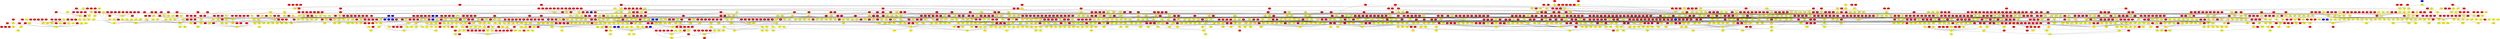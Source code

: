 graph {
0 [style = filled fillcolor = red];
1 [style = filled fillcolor = red];
2 [style = filled fillcolor = red];
3 [style = filled fillcolor = red];
4 [style = filled fillcolor = red];
5 [style = filled fillcolor = red];
6 [style = filled fillcolor = red];
7 [style = filled fillcolor = red];
8 [style = filled fillcolor = red];
9 [style = filled fillcolor = red];
10 [style = filled fillcolor = red];
11 [style = filled fillcolor = red];
12 [style = filled fillcolor = red];
13 [style = filled fillcolor = red];
14 [style = filled fillcolor = red];
15 [style = filled fillcolor = red];
16 [style = filled fillcolor = red];
17 [style = filled fillcolor = red];
18 [style = filled fillcolor = red];
19 [style = filled fillcolor = red];
20 [style = filled fillcolor = red];
21 [style = filled fillcolor = red];
22 [style = filled fillcolor = red];
23 [style = filled fillcolor = red];
24 [style = filled fillcolor = red];
25 [style = filled fillcolor = red];
26 [style = filled fillcolor = red];
27 [style = filled fillcolor = red];
28 [style = filled fillcolor = red];
29 [style = filled fillcolor = red];
30 [style = filled fillcolor = red];
31 [style = filled fillcolor = red];
32 [style = filled fillcolor = red];
33 [style = filled fillcolor = red];
34 [style = filled fillcolor = red];
35 [style = filled fillcolor = red];
36 [style = filled fillcolor = red];
37 [style = filled fillcolor = red];
38 [style = filled fillcolor = red];
39 [style = filled fillcolor = red];
40 [style = filled fillcolor = red];
41 [style = filled fillcolor = red];
42 [style = filled fillcolor = red];
43 [style = filled fillcolor = red];
44 [style = filled fillcolor = red];
45 [style = filled fillcolor = red];
46 [style = filled fillcolor = red];
47 [style = filled fillcolor = red];
48 [style = filled fillcolor = red];
49 [style = filled fillcolor = red];
50 [style = filled fillcolor = red];
51 [style = filled fillcolor = red];
52 [style = filled fillcolor = red];
53 [style = filled fillcolor = red];
54 [style = filled fillcolor = red];
55 [style = filled fillcolor = red];
56 [style = filled fillcolor = red];
57 [style = filled fillcolor = red];
58 [style = filled fillcolor = red];
59 [style = filled fillcolor = red];
60 [style = filled fillcolor = red];
61 [style = filled fillcolor = red];
62 [style = filled fillcolor = red];
63 [style = filled fillcolor = red];
64 [style = filled fillcolor = red];
65 [style = filled fillcolor = red];
66 [style = filled fillcolor = red];
67 [style = filled fillcolor = red];
68 [style = filled fillcolor = red];
69 [style = filled fillcolor = red];
70 [style = filled fillcolor = red];
71 [style = filled fillcolor = red];
72 [style = filled fillcolor = red];
73 [style = filled fillcolor = red];
74 [style = filled fillcolor = red];
75 [style = filled fillcolor = red];
76 [style = filled fillcolor = red];
77 [style = filled fillcolor = red];
78 [style = filled fillcolor = red];
79 [style = filled fillcolor = red];
80 [style = filled fillcolor = red];
81 [style = filled fillcolor = red];
82 [style = filled fillcolor = red];
83 [style = filled fillcolor = red];
84 [style = filled fillcolor = red];
85 [style = filled fillcolor = red];
86 [style = filled fillcolor = red];
87 [style = filled fillcolor = red];
88 [style = filled fillcolor = red];
89 [style = filled fillcolor = red];
90 [style = filled fillcolor = red];
91 [style = filled fillcolor = red];
92 [style = filled fillcolor = red];
93 [style = filled fillcolor = red];
94 [style = filled fillcolor = red];
95 [style = filled fillcolor = red];
96 [style = filled fillcolor = red];
97 [style = filled fillcolor = red];
98 [style = filled fillcolor = red];
99 [style = filled fillcolor = red];
100 [style = filled fillcolor = red];
101 [style = filled fillcolor = red];
102 [style = filled fillcolor = red];
103 [style = filled fillcolor = red];
104 [style = filled fillcolor = red];
105 [style = filled fillcolor = red];
106 [style = filled fillcolor = red];
107 [style = filled fillcolor = red];
108 [style = filled fillcolor = red];
109 [style = filled fillcolor = red];
110 [style = filled fillcolor = red];
111 [style = filled fillcolor = red];
112 [style = filled fillcolor = red];
113 [style = filled fillcolor = red];
114 [style = filled fillcolor = red];
115 [style = filled fillcolor = red];
116 [style = filled fillcolor = red];
117 [style = filled fillcolor = red];
118 [style = filled fillcolor = red];
119 [style = filled fillcolor = red];
120 [style = filled fillcolor = red];
121 [style = filled fillcolor = red];
122 [style = filled fillcolor = red];
123 [style = filled fillcolor = red];
124 [style = filled fillcolor = red];
125 [style = filled fillcolor = red];
126 [style = filled fillcolor = red];
127 [style = filled fillcolor = red];
128 [style = filled fillcolor = red];
129 [style = filled fillcolor = red];
130 [style = filled fillcolor = red];
131 [style = filled fillcolor = red];
132 [style = filled fillcolor = red];
133 [style = filled fillcolor = red];
134 [style = filled fillcolor = red];
135 [style = filled fillcolor = red];
136 [style = filled fillcolor = red];
137 [style = filled fillcolor = red];
138 [style = filled fillcolor = red];
139 [style = filled fillcolor = red];
140 [style = filled fillcolor = red];
141 [style = filled fillcolor = red];
142 [style = filled fillcolor = red];
143 [style = filled fillcolor = red];
144 [style = filled fillcolor = red];
145 [style = filled fillcolor = red];
146 [style = filled fillcolor = red];
147 [style = filled fillcolor = red];
148 [style = filled fillcolor = red];
149 [style = filled fillcolor = red];
150 [style = filled fillcolor = red];
151 [style = filled fillcolor = red];
152 [style = filled fillcolor = red];
153 [style = filled fillcolor = red];
154 [style = filled fillcolor = red];
155 [style = filled fillcolor = red];
156 [style = filled fillcolor = red];
157 [style = filled fillcolor = red];
158 [style = filled fillcolor = red];
159 [style = filled fillcolor = red];
160 [style = filled fillcolor = red];
161 [style = filled fillcolor = red];
162 [style = filled fillcolor = red];
163 [style = filled fillcolor = red];
164 [style = filled fillcolor = red];
165 [style = filled fillcolor = red];
166 [style = filled fillcolor = red];
167 [style = filled fillcolor = red];
168 [style = filled fillcolor = red];
169 [style = filled fillcolor = red];
170 [style = filled fillcolor = red];
171 [style = filled fillcolor = red];
172 [style = filled fillcolor = red];
173 [style = filled fillcolor = red];
174 [style = filled fillcolor = red];
175 [style = filled fillcolor = red];
176 [style = filled fillcolor = red];
177 [style = filled fillcolor = red];
178 [style = filled fillcolor = red];
179 [style = filled fillcolor = red];
180 [style = filled fillcolor = red];
181 [style = filled fillcolor = red];
182 [style = filled fillcolor = red];
183 [style = filled fillcolor = red];
184 [style = filled fillcolor = red];
185 [style = filled fillcolor = red];
186 [style = filled fillcolor = red];
187 [style = filled fillcolor = red];
188 [style = filled fillcolor = red];
189 [style = filled fillcolor = red];
190 [style = filled fillcolor = red];
191 [style = filled fillcolor = red];
192 [style = filled fillcolor = red];
193 [style = filled fillcolor = red];
194 [style = filled fillcolor = red];
195 [style = filled fillcolor = red];
196 [style = filled fillcolor = red];
197 [style = filled fillcolor = red];
198 [style = filled fillcolor = red];
199 [style = filled fillcolor = red];
200 [style = filled fillcolor = red];
201 [style = filled fillcolor = red];
202 [style = filled fillcolor = red];
203 [style = filled fillcolor = red];
204 [style = filled fillcolor = red];
205 [style = filled fillcolor = red];
206 [style = filled fillcolor = red];
207 [style = filled fillcolor = red];
208 [style = filled fillcolor = red];
209 [style = filled fillcolor = red];
210 [style = filled fillcolor = red];
211 [style = filled fillcolor = red];
212 [style = filled fillcolor = red];
213 [style = filled fillcolor = red];
214 [style = filled fillcolor = red];
215 [style = filled fillcolor = red];
216 [style = filled fillcolor = red];
217 [style = filled fillcolor = red];
218 [style = filled fillcolor = red];
219 [style = filled fillcolor = red];
220 [style = filled fillcolor = red];
221 [style = filled fillcolor = red];
222 [style = filled fillcolor = red];
223 [style = filled fillcolor = red];
224 [style = filled fillcolor = red];
225 [style = filled fillcolor = red];
226 [style = filled fillcolor = red];
227 [style = filled fillcolor = red];
228 [style = filled fillcolor = red];
229 [style = filled fillcolor = red];
230 [style = filled fillcolor = red];
231 [style = filled fillcolor = red];
232 [style = filled fillcolor = red];
233 [style = filled fillcolor = red];
234 [style = filled fillcolor = red];
235 [style = filled fillcolor = red];
236 [style = filled fillcolor = red];
237 [style = filled fillcolor = red];
238 [style = filled fillcolor = red];
239 [style = filled fillcolor = red];
240 [style = filled fillcolor = red];
241 [style = filled fillcolor = red];
242 [style = filled fillcolor = red];
243 [style = filled fillcolor = red];
244 [style = filled fillcolor = red];
245 [style = filled fillcolor = red];
246 [style = filled fillcolor = red];
247 [style = filled fillcolor = red];
248 [style = filled fillcolor = red];
249 [style = filled fillcolor = red];
250 [style = filled fillcolor = red];
251 [style = filled fillcolor = red];
252 [style = filled fillcolor = red];
253 [style = filled fillcolor = red];
254 [style = filled fillcolor = red];
255 [style = filled fillcolor = red];
256 [style = filled fillcolor = red];
257 [style = filled fillcolor = red];
258 [style = filled fillcolor = red];
259 [style = filled fillcolor = red];
260 [style = filled fillcolor = red];
261 [style = filled fillcolor = red];
262 [style = filled fillcolor = red];
263 [style = filled fillcolor = red];
264 [style = filled fillcolor = red];
265 [style = filled fillcolor = red];
266 [style = filled fillcolor = red];
267 [style = filled fillcolor = red];
268 [style = filled fillcolor = red];
269 [style = filled fillcolor = red];
270 [style = filled fillcolor = red];
271 [style = filled fillcolor = red];
272 [style = filled fillcolor = red];
273 [style = filled fillcolor = red];
274 [style = filled fillcolor = red];
275 [style = filled fillcolor = red];
276 [style = filled fillcolor = red];
277 [style = filled fillcolor = red];
278 [style = filled fillcolor = red];
279 [style = filled fillcolor = red];
280 [style = filled fillcolor = red];
281 [style = filled fillcolor = red];
282 [style = filled fillcolor = red];
283 [style = filled fillcolor = red];
284 [style = filled fillcolor = red];
285 [style = filled fillcolor = red];
286 [style = filled fillcolor = red];
287 [style = filled fillcolor = red];
288 [style = filled fillcolor = red];
289 [style = filled fillcolor = red];
290 [style = filled fillcolor = red];
291 [style = filled fillcolor = red];
292 [style = filled fillcolor = red];
293 [style = filled fillcolor = red];
294 [style = filled fillcolor = red];
295 [style = filled fillcolor = red];
296 [style = filled fillcolor = red];
297 [style = filled fillcolor = red];
298 [style = filled fillcolor = red];
299 [style = filled fillcolor = red];
300 [style = filled fillcolor = red];
301 [style = filled fillcolor = red];
302 [style = filled fillcolor = red];
303 [style = filled fillcolor = red];
304 [style = filled fillcolor = red];
305 [style = filled fillcolor = red];
306 [style = filled fillcolor = red];
307 [style = filled fillcolor = red];
308 [style = filled fillcolor = red];
309 [style = filled fillcolor = red];
310 [style = filled fillcolor = red];
311 [style = filled fillcolor = red];
312 [style = filled fillcolor = red];
313 [style = filled fillcolor = red];
314 [style = filled fillcolor = red];
315 [style = filled fillcolor = red];
316 [style = filled fillcolor = red];
317 [style = filled fillcolor = red];
318 [style = filled fillcolor = red];
319 [style = filled fillcolor = red];
320 [style = filled fillcolor = red];
321 [style = filled fillcolor = red];
322 [style = filled fillcolor = red];
323 [style = filled fillcolor = red];
324 [style = filled fillcolor = red];
325 [style = filled fillcolor = red];
326 [style = filled fillcolor = red];
327 [style = filled fillcolor = red];
328 [style = filled fillcolor = red];
329 [style = filled fillcolor = red];
330 [style = filled fillcolor = red];
331 [style = filled fillcolor = red];
332 [style = filled fillcolor = red];
333 [style = filled fillcolor = red];
334 [style = filled fillcolor = red];
335 [style = filled fillcolor = red];
336 [style = filled fillcolor = red];
337 [style = filled fillcolor = red];
338 [style = filled fillcolor = red];
339 [style = filled fillcolor = red];
340 [style = filled fillcolor = red];
341 [style = filled fillcolor = red];
342 [style = filled fillcolor = red];
343 [style = filled fillcolor = red];
344 [style = filled fillcolor = red];
345 [style = filled fillcolor = red];
346 [style = filled fillcolor = red];
347 [style = filled fillcolor = red];
348 [style = filled fillcolor = red];
349 [style = filled fillcolor = red];
350 [style = filled fillcolor = red];
351 [style = filled fillcolor = red];
352 [style = filled fillcolor = red];
353 [style = filled fillcolor = red];
354 [style = filled fillcolor = red];
355 [style = filled fillcolor = red];
356 [style = filled fillcolor = red];
357 [style = filled fillcolor = red];
358 [style = filled fillcolor = red];
359 [style = filled fillcolor = red];
360 [style = filled fillcolor = red];
361 [style = filled fillcolor = red];
362 [style = filled fillcolor = red];
363 [style = filled fillcolor = red];
364 [style = filled fillcolor = red];
365 [style = filled fillcolor = red];
366 [style = filled fillcolor = red];
367 [style = filled fillcolor = red];
368 [style = filled fillcolor = red];
369 [style = filled fillcolor = red];
370 [style = filled fillcolor = red];
371 [style = filled fillcolor = red];
372 [style = filled fillcolor = red];
373 [style = filled fillcolor = red];
374 [style = filled fillcolor = red];
375 [style = filled fillcolor = red];
376 [style = filled fillcolor = red];
377 [style = filled fillcolor = red];
378 [style = filled fillcolor = red];
379 [style = filled fillcolor = red];
380 [style = filled fillcolor = red];
381 [style = filled fillcolor = red];
382 [style = filled fillcolor = red];
383 [style = filled fillcolor = red];
384 [style = filled fillcolor = red];
385 [style = filled fillcolor = red];
386 [style = filled fillcolor = red];
387 [style = filled fillcolor = red];
388 [style = filled fillcolor = red];
389 [style = filled fillcolor = red];
390 [style = filled fillcolor = red];
391 [style = filled fillcolor = red];
392 [style = filled fillcolor = red];
393 [style = filled fillcolor = red];
394 [style = filled fillcolor = red];
395 [style = filled fillcolor = red];
396 [style = filled fillcolor = red];
397 [style = filled fillcolor = red];
398 [style = filled fillcolor = red];
399 [style = filled fillcolor = red];
400 [style = filled fillcolor = red];
401 [style = filled fillcolor = red];
402 [style = filled fillcolor = red];
403 [style = filled fillcolor = red];
404 [style = filled fillcolor = red];
405 [style = filled fillcolor = red];
406 [style = filled fillcolor = red];
407 [style = filled fillcolor = red];
408 [style = filled fillcolor = red];
409 [style = filled fillcolor = red];
410 [style = filled fillcolor = red];
411 [style = filled fillcolor = red];
412 [style = filled fillcolor = red];
413 [style = filled fillcolor = red];
414 [style = filled fillcolor = red];
415 [style = filled fillcolor = red];
416 [style = filled fillcolor = red];
417 [style = filled fillcolor = red];
418 [style = filled fillcolor = red];
419 [style = filled fillcolor = red];
420 [style = filled fillcolor = red];
421 [style = filled fillcolor = red];
422 [style = filled fillcolor = red];
423 [style = filled fillcolor = red];
424 [style = filled fillcolor = red];
425 [style = filled fillcolor = red];
426 [style = filled fillcolor = red];
427 [style = filled fillcolor = red];
428 [style = filled fillcolor = red];
429 [style = filled fillcolor = red];
430 [style = filled fillcolor = red];
431 [style = filled fillcolor = red];
432 [style = filled fillcolor = red];
433 [style = filled fillcolor = red];
434 [style = filled fillcolor = red];
435 [style = filled fillcolor = red];
436 [style = filled fillcolor = red];
437 [style = filled fillcolor = red];
438 [style = filled fillcolor = red];
439 [style = filled fillcolor = red];
440 [style = filled fillcolor = red];
441 [style = filled fillcolor = red];
442 [style = filled fillcolor = red];
443 [style = filled fillcolor = red];
444 [style = filled fillcolor = red];
445 [style = filled fillcolor = red];
446 [style = filled fillcolor = red];
447 [style = filled fillcolor = red];
448 [style = filled fillcolor = red];
449 [style = filled fillcolor = red];
450 [style = filled fillcolor = red];
451 [style = filled fillcolor = red];
452 [style = filled fillcolor = red];
453 [style = filled fillcolor = red];
454 [style = filled fillcolor = red];
455 [style = filled fillcolor = red];
456 [style = filled fillcolor = red];
457 [style = filled fillcolor = red];
458 [style = filled fillcolor = red];
459 [style = filled fillcolor = red];
460 [style = filled fillcolor = red];
461 [style = filled fillcolor = red];
462 [style = filled fillcolor = red];
463 [style = filled fillcolor = red];
464 [style = filled fillcolor = red];
465 [style = filled fillcolor = red];
466 [style = filled fillcolor = red];
467 [style = filled fillcolor = red];
468 [style = filled fillcolor = red];
469 [style = filled fillcolor = red];
470 [style = filled fillcolor = red];
471 [style = filled fillcolor = red];
472 [style = filled fillcolor = red];
473 [style = filled fillcolor = red];
474 [style = filled fillcolor = red];
475 [style = filled fillcolor = red];
476 [style = filled fillcolor = red];
477 [style = filled fillcolor = red];
478 [style = filled fillcolor = red];
479 [style = filled fillcolor = red];
480 [style = filled fillcolor = red];
481 [style = filled fillcolor = red];
482 [style = filled fillcolor = red];
483 [style = filled fillcolor = red];
484 [style = filled fillcolor = red];
485 [style = filled fillcolor = red];
486 [style = filled fillcolor = red];
487 [style = filled fillcolor = red];
488 [style = filled fillcolor = red];
489 [style = filled fillcolor = red];
490 [style = filled fillcolor = red];
491 [style = filled fillcolor = red];
492 [style = filled fillcolor = red];
493 [style = filled fillcolor = red];
494 [style = filled fillcolor = red];
495 [style = filled fillcolor = red];
496 [style = filled fillcolor = red];
497 [style = filled fillcolor = red];
498 [style = filled fillcolor = red];
499 [style = filled fillcolor = red];
500 [style = filled fillcolor = red];
501 [style = filled fillcolor = red];
502 [style = filled fillcolor = red];
503 [style = filled fillcolor = red];
504 [style = filled fillcolor = red];
505 [style = filled fillcolor = red];
506 [style = filled fillcolor = red];
507 [style = filled fillcolor = red];
508 [style = filled fillcolor = red];
509 [style = filled fillcolor = red];
510 [style = filled fillcolor = red];
511 [style = filled fillcolor = red];
512 [style = filled fillcolor = red];
513 [style = filled fillcolor = red];
514 [style = filled fillcolor = red];
515 [style = filled fillcolor = red];
516 [style = filled fillcolor = red];
517 [style = filled fillcolor = red];
518 [style = filled fillcolor = red];
519 [style = filled fillcolor = red];
520 [style = filled fillcolor = red];
521 [style = filled fillcolor = red];
522 [style = filled fillcolor = red];
523 [style = filled fillcolor = red];
524 [style = filled fillcolor = red];
525 [style = filled fillcolor = red];
526 [style = filled fillcolor = red];
527 [style = filled fillcolor = red];
528 [style = filled fillcolor = red];
529 [style = filled fillcolor = red];
530 [style = filled fillcolor = red];
531 [style = filled fillcolor = red];
532 [style = filled fillcolor = red];
533 [style = filled fillcolor = red];
534 [style = filled fillcolor = red];
535 [style = filled fillcolor = red];
536 [style = filled fillcolor = red];
537 [style = filled fillcolor = red];
538 [style = filled fillcolor = red];
539 [style = filled fillcolor = red];
540 [style = filled fillcolor = red];
541 [style = filled fillcolor = red];
542 [style = filled fillcolor = red];
543 [style = filled fillcolor = red];
544 [style = filled fillcolor = red];
545 [style = filled fillcolor = red];
546 [style = filled fillcolor = red];
547 [style = filled fillcolor = red];
548 [style = filled fillcolor = red];
549 [style = filled fillcolor = red];
550 [style = filled fillcolor = red];
551 [style = filled fillcolor = red];
552 [style = filled fillcolor = red];
553 [style = filled fillcolor = red];
554 [style = filled fillcolor = red];
555 [style = filled fillcolor = red];
556 [style = filled fillcolor = red];
557 [style = filled fillcolor = red];
558 [style = filled fillcolor = red];
559 [style = filled fillcolor = red];
560 [style = filled fillcolor = red];
561 [style = filled fillcolor = red];
562 [style = filled fillcolor = red];
563 [style = filled fillcolor = red];
564 [style = filled fillcolor = red];
565 [style = filled fillcolor = red];
566 [style = filled fillcolor = red];
567 [style = filled fillcolor = red];
568 [style = filled fillcolor = red];
569 [style = filled fillcolor = red];
570 [style = filled fillcolor = red];
571 [style = filled fillcolor = red];
572 [style = filled fillcolor = red];
573 [style = filled fillcolor = red];
574 [style = filled fillcolor = red];
575 [style = filled fillcolor = red];
576 [style = filled fillcolor = red];
577 [style = filled fillcolor = red];
578 [style = filled fillcolor = red];
579 [style = filled fillcolor = red];
580 [style = filled fillcolor = red];
581 [style = filled fillcolor = red];
582 [style = filled fillcolor = red];
583 [style = filled fillcolor = red];
584 [style = filled fillcolor = red];
585 [style = filled fillcolor = red];
586 [style = filled fillcolor = red];
587 [style = filled fillcolor = red];
588 [style = filled fillcolor = red];
589 [style = filled fillcolor = red];
590 [style = filled fillcolor = red];
591 [style = filled fillcolor = red];
592 [style = filled fillcolor = red];
593 [style = filled fillcolor = red];
594 [style = filled fillcolor = red];
595 [style = filled fillcolor = red];
596 [style = filled fillcolor = red];
597 [style = filled fillcolor = red];
598 [style = filled fillcolor = red];
599 [style = filled fillcolor = red];
600 [style = filled fillcolor = red];
601 [style = filled fillcolor = red];
602 [style = filled fillcolor = red];
603 [style = filled fillcolor = red];
604 [style = filled fillcolor = red];
605 [style = filled fillcolor = red];
606 [style = filled fillcolor = red];
607 [style = filled fillcolor = red];
608 [style = filled fillcolor = red];
609 [style = filled fillcolor = red];
610 [style = filled fillcolor = red];
611 [style = filled fillcolor = red];
612 [style = filled fillcolor = red];
613 [style = filled fillcolor = red];
614 [style = filled fillcolor = red];
615 [style = filled fillcolor = red];
616 [style = filled fillcolor = red];
617 [style = filled fillcolor = red];
618 [style = filled fillcolor = red];
619 [style = filled fillcolor = red];
620 [style = filled fillcolor = red];
621 [style = filled fillcolor = red];
622 [style = filled fillcolor = red];
623 [style = filled fillcolor = red];
624 [style = filled fillcolor = red];
625 [style = filled fillcolor = red];
626 [style = filled fillcolor = red];
627 [style = filled fillcolor = red];
628 [style = filled fillcolor = red];
629 [style = filled fillcolor = red];
630 [style = filled fillcolor = red];
631 [style = filled fillcolor = red];
632 [style = filled fillcolor = red];
633 [style = filled fillcolor = red];
634 [style = filled fillcolor = red];
635 [style = filled fillcolor = red];
636 [style = filled fillcolor = red];
637 [style = filled fillcolor = red];
638 [style = filled fillcolor = red];
639 [style = filled fillcolor = red];
640 [style = filled fillcolor = red];
641 [style = filled fillcolor = red];
642 [style = filled fillcolor = red];
643 [style = filled fillcolor = red];
644 [style = filled fillcolor = red];
645 [style = filled fillcolor = red];
646 [style = filled fillcolor = red];
647 [style = filled fillcolor = red];
648 [style = filled fillcolor = red];
649 [style = filled fillcolor = red];
650 [style = filled fillcolor = red];
651 [style = filled fillcolor = red];
652 [style = filled fillcolor = red];
653 [style = filled fillcolor = red];
654 [style = filled fillcolor = red];
655 [style = filled fillcolor = red];
656 [style = filled fillcolor = red];
657 [style = filled fillcolor = red];
658 [style = filled fillcolor = red];
659 [style = filled fillcolor = red];
660 [style = filled fillcolor = red];
661 [style = filled fillcolor = red];
662 [style = filled fillcolor = red];
663 [style = filled fillcolor = red];
664 [style = filled fillcolor = red];
665 [style = filled fillcolor = red];
666 [style = filled fillcolor = red];
667 [style = filled fillcolor = red];
668 [style = filled fillcolor = red];
669 [style = filled fillcolor = red];
670 [style = filled fillcolor = red];
671 [style = filled fillcolor = red];
672 [style = filled fillcolor = red];
673 [style = filled fillcolor = red];
674 [style = filled fillcolor = red];
675 [style = filled fillcolor = red];
676 [style = filled fillcolor = red];
677 [style = filled fillcolor = red];
678 [style = filled fillcolor = red];
679 [style = filled fillcolor = red];
680 [style = filled fillcolor = red];
681 [style = filled fillcolor = red];
682 [style = filled fillcolor = red];
683 [style = filled fillcolor = red];
684 [style = filled fillcolor = red];
685 [style = filled fillcolor = red];
686 [style = filled fillcolor = red];
687 [style = filled fillcolor = red];
688 [style = filled fillcolor = red];
689 [style = filled fillcolor = red];
690 [style = filled fillcolor = red];
691 [style = filled fillcolor = red];
692 [style = filled fillcolor = red];
693 [style = filled fillcolor = red];
694 [style = filled fillcolor = red];
695 [style = filled fillcolor = red];
696 [style = filled fillcolor = red];
697 [style = filled fillcolor = red];
698 [style = filled fillcolor = red];
699 [style = filled fillcolor = red];
700 [style = filled fillcolor = red];
701 [style = filled fillcolor = red];
702 [style = filled fillcolor = red];
703 [style = filled fillcolor = red];
704 [style = filled fillcolor = red];
705 [style = filled fillcolor = red];
706 [style = filled fillcolor = red];
707 [style = filled fillcolor = red];
708 [style = filled fillcolor = red];
709 [style = filled fillcolor = red];
710 [style = filled fillcolor = red];
711 [style = filled fillcolor = red];
712 [style = filled fillcolor = red];
713 [style = filled fillcolor = red];
714 [style = filled fillcolor = red];
715 [style = filled fillcolor = red];
716 [style = filled fillcolor = red];
717 [style = filled fillcolor = red];
718 [style = filled fillcolor = red];
719 [style = filled fillcolor = red];
720 [style = filled fillcolor = red];
721 [style = filled fillcolor = red];
722 [style = filled fillcolor = red];
723 [style = filled fillcolor = red];
724 [style = filled fillcolor = red];
725 [style = filled fillcolor = red];
726 [style = filled fillcolor = red];
727 [style = filled fillcolor = red];
728 [style = filled fillcolor = red];
729 [style = filled fillcolor = red];
730 [style = filled fillcolor = red];
731 [style = filled fillcolor = red];
732 [style = filled fillcolor = red];
733 [style = filled fillcolor = red];
734 [style = filled fillcolor = red];
735 [style = filled fillcolor = red];
736 [style = filled fillcolor = red];
737 [style = filled fillcolor = red];
738 [style = filled fillcolor = red];
739 [style = filled fillcolor = red];
740 [style = filled fillcolor = red];
741 [style = filled fillcolor = red];
742 [style = filled fillcolor = red];
743 [style = filled fillcolor = red];
744 [style = filled fillcolor = red];
745 [style = filled fillcolor = red];
746 [style = filled fillcolor = red];
747 [style = filled fillcolor = red];
748 [style = filled fillcolor = red];
749 [style = filled fillcolor = red];
750 [style = filled fillcolor = red];
751 [style = filled fillcolor = red];
752 [style = filled fillcolor = red];
753 [style = filled fillcolor = red];
754 [style = filled fillcolor = red];
755 [style = filled fillcolor = red];
756 [style = filled fillcolor = red];
757 [style = filled fillcolor = red];
758 [style = filled fillcolor = red];
759 [style = filled fillcolor = red];
760 [style = filled fillcolor = red];
761 [style = filled fillcolor = red];
762 [style = filled fillcolor = red];
763 [style = filled fillcolor = red];
764 [style = filled fillcolor = red];
765 [style = filled fillcolor = red];
766 [style = filled fillcolor = red];
767 [style = filled fillcolor = red];
768 [style = filled fillcolor = red];
769 [style = filled fillcolor = red];
770 [style = filled fillcolor = red];
771 [style = filled fillcolor = red];
772 [style = filled fillcolor = red];
773 [style = filled fillcolor = red];
774 [style = filled fillcolor = red];
775 [style = filled fillcolor = red];
776 [style = filled fillcolor = red];
777 [style = filled fillcolor = red];
778 [style = filled fillcolor = red];
779 [style = filled fillcolor = red];
780 [style = filled fillcolor = red];
781 [style = filled fillcolor = red];
782 [style = filled fillcolor = red];
783 [style = filled fillcolor = red];
784 [style = filled fillcolor = red];
785 [style = filled fillcolor = red];
786 [style = filled fillcolor = red];
787 [style = filled fillcolor = red];
788 [style = filled fillcolor = red];
789 [style = filled fillcolor = red];
790 [style = filled fillcolor = red];
791 [style = filled fillcolor = red];
792 [style = filled fillcolor = red];
793 [style = filled fillcolor = red];
794 [style = filled fillcolor = red];
795 [style = filled fillcolor = red];
796 [style = filled fillcolor = red];
797 [style = filled fillcolor = red];
798 [style = filled fillcolor = red];
799 [style = filled fillcolor = red];
800 [style = filled fillcolor = red];
801 [style = filled fillcolor = red];
802 [style = filled fillcolor = red];
803 [style = filled fillcolor = red];
804 [style = filled fillcolor = red];
805 [style = filled fillcolor = red];
806 [style = filled fillcolor = red];
807 [style = filled fillcolor = red];
808 [style = filled fillcolor = red];
809 [style = filled fillcolor = red];
810 [style = filled fillcolor = red];
811 [style = filled fillcolor = red];
812 [style = filled fillcolor = red];
813 [style = filled fillcolor = red];
814 [style = filled fillcolor = red];
815 [style = filled fillcolor = red];
816 [style = filled fillcolor = red];
817 [style = filled fillcolor = red];
818 [style = filled fillcolor = red];
819 [style = filled fillcolor = red];
820 [style = filled fillcolor = red];
821 [style = filled fillcolor = red];
822 [style = filled fillcolor = red];
823 [style = filled fillcolor = red];
824 [style = filled fillcolor = red];
825 [style = filled fillcolor = red];
826 [style = filled fillcolor = red];
827 [style = filled fillcolor = red];
828 [style = filled fillcolor = red];
829 [style = filled fillcolor = red];
830 [style = filled fillcolor = red];
831 [style = filled fillcolor = red];
832 [style = filled fillcolor = red];
833 [style = filled fillcolor = red];
834 [style = filled fillcolor = red];
835 [style = filled fillcolor = red];
836 [style = filled fillcolor = red];
837 [style = filled fillcolor = red];
838 [style = filled fillcolor = red];
839 [style = filled fillcolor = red];
840 [style = filled fillcolor = red];
841 [style = filled fillcolor = red];
842 [style = filled fillcolor = red];
843 [style = filled fillcolor = red];
844 [style = filled fillcolor = red];
845 [style = filled fillcolor = red];
846 [style = filled fillcolor = red];
847 [style = filled fillcolor = red];
848 [style = filled fillcolor = red];
849 [style = filled fillcolor = red];
850 [style = filled fillcolor = red];
851 [style = filled fillcolor = red];
852 [style = filled fillcolor = red];
853 [style = filled fillcolor = red];
854 [style = filled fillcolor = red];
855 [style = filled fillcolor = red];
856 [style = filled fillcolor = red];
857 [style = filled fillcolor = red];
858 [style = filled fillcolor = red];
859 [style = filled fillcolor = red];
860 [style = filled fillcolor = red];
861 [style = filled fillcolor = red];
862 [style = filled fillcolor = red];
863 [style = filled fillcolor = red];
864 [style = filled fillcolor = red];
865 [style = filled fillcolor = red];
866 [style = filled fillcolor = red];
867 [style = filled fillcolor = red];
868 [style = filled fillcolor = red];
869 [style = filled fillcolor = red];
870 [style = filled fillcolor = red];
871 [style = filled fillcolor = red];
872 [style = filled fillcolor = red];
873 [style = filled fillcolor = red];
874 [style = filled fillcolor = red];
875 [style = filled fillcolor = red];
876 [style = filled fillcolor = red];
877 [style = filled fillcolor = red];
878 [style = filled fillcolor = red];
879 [style = filled fillcolor = red];
880 [style = filled fillcolor = red];
881 [style = filled fillcolor = red];
882 [style = filled fillcolor = red];
883 [style = filled fillcolor = red];
884 [style = filled fillcolor = red];
885 [style = filled fillcolor = red];
886 [style = filled fillcolor = red];
887 [style = filled fillcolor = red];
888 [style = filled fillcolor = red];
889 [style = filled fillcolor = red];
890 [style = filled fillcolor = red];
891 [style = filled fillcolor = red];
892 [style = filled fillcolor = red];
893 [style = filled fillcolor = red];
894 [style = filled fillcolor = red];
895 [style = filled fillcolor = red];
896 [style = filled fillcolor = red];
897 [style = filled fillcolor = red];
898 [style = filled fillcolor = red];
899 [style = filled fillcolor = red];
900 [style = filled fillcolor = red];
901 [style = filled fillcolor = red];
902 [style = filled fillcolor = red];
903 [style = filled fillcolor = red];
904 [style = filled fillcolor = red];
905 [style = filled fillcolor = red];
906 [style = filled fillcolor = red];
907 [style = filled fillcolor = red];
908 [style = filled fillcolor = red];
909 [style = filled fillcolor = red];
910 [style = filled fillcolor = red];
911 [style = filled fillcolor = red];
912 [style = filled fillcolor = red];
913 [style = filled fillcolor = red];
914 [style = filled fillcolor = red];
915 [style = filled fillcolor = red];
916 [style = filled fillcolor = red];
917 [style = filled fillcolor = red];
918 [style = filled fillcolor = red];
919 [style = filled fillcolor = red];
920 [style = filled fillcolor = red];
921 [style = filled fillcolor = red];
922 [style = filled fillcolor = red];
923 [style = filled fillcolor = red];
924 [style = filled fillcolor = red];
925 [style = filled fillcolor = red];
926 [style = filled fillcolor = red];
927 [style = filled fillcolor = red];
928 [style = filled fillcolor = red];
929 [style = filled fillcolor = red];
930 [style = filled fillcolor = red];
931 [style = filled fillcolor = red];
932 [style = filled fillcolor = red];
933 [style = filled fillcolor = red];
934 [style = filled fillcolor = red];
935 [style = filled fillcolor = red];
936 [style = filled fillcolor = red];
937 [style = filled fillcolor = red];
938 [style = filled fillcolor = red];
939 [style = filled fillcolor = red];
940 [style = filled fillcolor = red];
941 [style = filled fillcolor = red];
942 [style = filled fillcolor = red];
943 [style = filled fillcolor = red];
944 [style = filled fillcolor = red];
945 [style = filled fillcolor = blue];
946 [style = filled fillcolor = blue];
947 [style = filled fillcolor = blue];
948 [style = filled fillcolor = blue];
949 [style = filled fillcolor = blue];
950 [style = filled fillcolor = blue];
951 [style = filled fillcolor = blue];
952 [style = filled fillcolor = blue];
953 [style = filled fillcolor = blue];
954 [style = filled fillcolor = blue];
955 [style = filled fillcolor = blue];
956 [style = filled fillcolor = blue];
957 [style = filled fillcolor = blue];
958 [style = filled fillcolor = blue];
959 [style = filled fillcolor = blue];
960 [style = filled fillcolor = blue];
961 [style = filled fillcolor = blue];
962 [style = filled fillcolor = blue];
963 [style = filled fillcolor = yellow];
964 [style = filled fillcolor = yellow];
965 [style = filled fillcolor = yellow];
966 [style = filled fillcolor = yellow];
967 [style = filled fillcolor = yellow];
968 [style = filled fillcolor = yellow];
969 [style = filled fillcolor = yellow];
970 [style = filled fillcolor = yellow];
971 [style = filled fillcolor = yellow];
972 [style = filled fillcolor = yellow];
973 [style = filled fillcolor = yellow];
974 [style = filled fillcolor = yellow];
975 [style = filled fillcolor = yellow];
976 [style = filled fillcolor = yellow];
977 [style = filled fillcolor = yellow];
978 [style = filled fillcolor = yellow];
979 [style = filled fillcolor = yellow];
980 [style = filled fillcolor = yellow];
981 [style = filled fillcolor = yellow];
982 [style = filled fillcolor = yellow];
983 [style = filled fillcolor = yellow];
984 [style = filled fillcolor = yellow];
985 [style = filled fillcolor = yellow];
986 [style = filled fillcolor = yellow];
987 [style = filled fillcolor = yellow];
988 [style = filled fillcolor = yellow];
989 [style = filled fillcolor = yellow];
990 [style = filled fillcolor = yellow];
991 [style = filled fillcolor = yellow];
992 [style = filled fillcolor = yellow];
993 [style = filled fillcolor = yellow];
994 [style = filled fillcolor = yellow];
995 [style = filled fillcolor = yellow];
996 [style = filled fillcolor = yellow];
997 [style = filled fillcolor = yellow];
998 [style = filled fillcolor = yellow];
999 [style = filled fillcolor = yellow];
1000 [style = filled fillcolor = yellow];
1001 [style = filled fillcolor = yellow];
1002 [style = filled fillcolor = yellow];
1003 [style = filled fillcolor = yellow];
1004 [style = filled fillcolor = yellow];
1005 [style = filled fillcolor = yellow];
1006 [style = filled fillcolor = yellow];
1007 [style = filled fillcolor = yellow];
1008 [style = filled fillcolor = yellow];
1009 [style = filled fillcolor = yellow];
1010 [style = filled fillcolor = yellow];
1011 [style = filled fillcolor = yellow];
1012 [style = filled fillcolor = yellow];
1013 [style = filled fillcolor = yellow];
1014 [style = filled fillcolor = yellow];
1015 [style = filled fillcolor = yellow];
1016 [style = filled fillcolor = yellow];
1017 [style = filled fillcolor = yellow];
1018 [style = filled fillcolor = yellow];
1019 [style = filled fillcolor = yellow];
1020 [style = filled fillcolor = yellow];
1021 [style = filled fillcolor = yellow];
1022 [style = filled fillcolor = yellow];
1023 [style = filled fillcolor = yellow];
1024 [style = filled fillcolor = yellow];
1025 [style = filled fillcolor = yellow];
1026 [style = filled fillcolor = yellow];
1027 [style = filled fillcolor = yellow];
1028 [style = filled fillcolor = yellow];
1029 [style = filled fillcolor = yellow];
1030 [style = filled fillcolor = yellow];
1031 [style = filled fillcolor = yellow];
1032 [style = filled fillcolor = yellow];
1033 [style = filled fillcolor = yellow];
1034 [style = filled fillcolor = yellow];
1035 [style = filled fillcolor = yellow];
1036 [style = filled fillcolor = yellow];
1037 [style = filled fillcolor = yellow];
1038 [style = filled fillcolor = yellow];
1039 [style = filled fillcolor = yellow];
1040 [style = filled fillcolor = yellow];
1041 [style = filled fillcolor = yellow];
1042 [style = filled fillcolor = yellow];
1043 [style = filled fillcolor = yellow];
1044 [style = filled fillcolor = yellow];
1045 [style = filled fillcolor = yellow];
1046 [style = filled fillcolor = yellow];
1047 [style = filled fillcolor = yellow];
1048 [style = filled fillcolor = yellow];
1049 [style = filled fillcolor = yellow];
1050 [style = filled fillcolor = yellow];
1051 [style = filled fillcolor = yellow];
1052 [style = filled fillcolor = yellow];
1053 [style = filled fillcolor = yellow];
1054 [style = filled fillcolor = yellow];
1055 [style = filled fillcolor = yellow];
1056 [style = filled fillcolor = yellow];
1057 [style = filled fillcolor = yellow];
1058 [style = filled fillcolor = yellow];
1059 [style = filled fillcolor = yellow];
1060 [style = filled fillcolor = yellow];
1061 [style = filled fillcolor = yellow];
1062 [style = filled fillcolor = yellow];
1063 [style = filled fillcolor = yellow];
1064 [style = filled fillcolor = yellow];
1065 [style = filled fillcolor = yellow];
1066 [style = filled fillcolor = yellow];
1067 [style = filled fillcolor = yellow];
1068 [style = filled fillcolor = yellow];
1069 [style = filled fillcolor = yellow];
1070 [style = filled fillcolor = yellow];
1071 [style = filled fillcolor = yellow];
1072 [style = filled fillcolor = yellow];
1073 [style = filled fillcolor = yellow];
1074 [style = filled fillcolor = yellow];
1075 [style = filled fillcolor = yellow];
1076 [style = filled fillcolor = yellow];
1077 [style = filled fillcolor = yellow];
1078 [style = filled fillcolor = yellow];
1079 [style = filled fillcolor = yellow];
1080 [style = filled fillcolor = yellow];
1081 [style = filled fillcolor = yellow];
1082 [style = filled fillcolor = yellow];
1083 [style = filled fillcolor = yellow];
1084 [style = filled fillcolor = yellow];
1085 [style = filled fillcolor = yellow];
1086 [style = filled fillcolor = yellow];
1087 [style = filled fillcolor = yellow];
1088 [style = filled fillcolor = yellow];
1089 [style = filled fillcolor = yellow];
1090 [style = filled fillcolor = yellow];
1091 [style = filled fillcolor = yellow];
1092 [style = filled fillcolor = yellow];
1093 [style = filled fillcolor = yellow];
1094 [style = filled fillcolor = yellow];
1095 [style = filled fillcolor = yellow];
1096 [style = filled fillcolor = yellow];
1097 [style = filled fillcolor = yellow];
1098 [style = filled fillcolor = yellow];
1099 [style = filled fillcolor = yellow];
1100 [style = filled fillcolor = yellow];
1101 [style = filled fillcolor = yellow];
1102 [style = filled fillcolor = yellow];
1103 [style = filled fillcolor = yellow];
1104 [style = filled fillcolor = yellow];
1105 [style = filled fillcolor = yellow];
1106 [style = filled fillcolor = yellow];
1107 [style = filled fillcolor = yellow];
1108 [style = filled fillcolor = yellow];
1109 [style = filled fillcolor = yellow];
1110 [style = filled fillcolor = yellow];
1111 [style = filled fillcolor = yellow];
1112 [style = filled fillcolor = yellow];
1113 [style = filled fillcolor = yellow];
1114 [style = filled fillcolor = yellow];
1115 [style = filled fillcolor = yellow];
1116 [style = filled fillcolor = yellow];
1117 [style = filled fillcolor = yellow];
1118 [style = filled fillcolor = yellow];
1119 [style = filled fillcolor = yellow];
1120 [style = filled fillcolor = yellow];
1121 [style = filled fillcolor = yellow];
1122 [style = filled fillcolor = yellow];
1123 [style = filled fillcolor = yellow];
1124 [style = filled fillcolor = yellow];
1125 [style = filled fillcolor = yellow];
1126 [style = filled fillcolor = yellow];
1127 [style = filled fillcolor = yellow];
1128 [style = filled fillcolor = yellow];
1129 [style = filled fillcolor = yellow];
1130 [style = filled fillcolor = yellow];
1131 [style = filled fillcolor = yellow];
1132 [style = filled fillcolor = yellow];
1133 [style = filled fillcolor = yellow];
1134 [style = filled fillcolor = yellow];
1135 [style = filled fillcolor = yellow];
1136 [style = filled fillcolor = yellow];
1137 [style = filled fillcolor = yellow];
1138 [style = filled fillcolor = yellow];
1139 [style = filled fillcolor = yellow];
1140 [style = filled fillcolor = yellow];
1141 [style = filled fillcolor = yellow];
1142 [style = filled fillcolor = yellow];
1143 [style = filled fillcolor = yellow];
1144 [style = filled fillcolor = yellow];
1145 [style = filled fillcolor = yellow];
1146 [style = filled fillcolor = yellow];
1147 [style = filled fillcolor = yellow];
1148 [style = filled fillcolor = yellow];
1149 [style = filled fillcolor = yellow];
1150 [style = filled fillcolor = yellow];
1151 [style = filled fillcolor = yellow];
1152 [style = filled fillcolor = yellow];
1153 [style = filled fillcolor = yellow];
1154 [style = filled fillcolor = yellow];
1155 [style = filled fillcolor = yellow];
1156 [style = filled fillcolor = yellow];
1157 [style = filled fillcolor = yellow];
1158 [style = filled fillcolor = yellow];
1159 [style = filled fillcolor = yellow];
1160 [style = filled fillcolor = yellow];
1161 [style = filled fillcolor = yellow];
1162 [style = filled fillcolor = yellow];
1163 [style = filled fillcolor = yellow];
1164 [style = filled fillcolor = yellow];
1165 [style = filled fillcolor = yellow];
1166 [style = filled fillcolor = yellow];
1167 [style = filled fillcolor = yellow];
1168 [style = filled fillcolor = yellow];
1169 [style = filled fillcolor = yellow];
1170 [style = filled fillcolor = yellow];
1171 [style = filled fillcolor = yellow];
1172 [style = filled fillcolor = yellow];
1173 [style = filled fillcolor = yellow];
1174 [style = filled fillcolor = yellow];
1175 [style = filled fillcolor = yellow];
1176 [style = filled fillcolor = yellow];
1177 [style = filled fillcolor = yellow];
1178 [style = filled fillcolor = yellow];
1179 [style = filled fillcolor = yellow];
1180 [style = filled fillcolor = yellow];
1181 [style = filled fillcolor = yellow];
1182 [style = filled fillcolor = yellow];
1183 [style = filled fillcolor = yellow];
1184 [style = filled fillcolor = yellow];
1185 [style = filled fillcolor = yellow];
1186 [style = filled fillcolor = yellow];
1187 [style = filled fillcolor = yellow];
1188 [style = filled fillcolor = yellow];
1189 [style = filled fillcolor = yellow];
1190 [style = filled fillcolor = yellow];
1191 [style = filled fillcolor = yellow];
1192 [style = filled fillcolor = yellow];
1193 [style = filled fillcolor = yellow];
1194 [style = filled fillcolor = yellow];
1195 [style = filled fillcolor = yellow];
1196 [style = filled fillcolor = yellow];
1197 [style = filled fillcolor = yellow];
1198 [style = filled fillcolor = yellow];
1199 [style = filled fillcolor = yellow];
1200 [style = filled fillcolor = yellow];
1201 [style = filled fillcolor = yellow];
1202 [style = filled fillcolor = yellow];
1203 [style = filled fillcolor = yellow];
1204 [style = filled fillcolor = yellow];
1205 [style = filled fillcolor = yellow];
1206 [style = filled fillcolor = yellow];
1207 [style = filled fillcolor = yellow];
1208 [style = filled fillcolor = yellow];
1209 [style = filled fillcolor = yellow];
1210 [style = filled fillcolor = yellow];
1211 [style = filled fillcolor = yellow];
1212 [style = filled fillcolor = yellow];
1213 [style = filled fillcolor = yellow];
1214 [style = filled fillcolor = yellow];
1215 [style = filled fillcolor = yellow];
1216 [style = filled fillcolor = yellow];
1217 [style = filled fillcolor = yellow];
1218 [style = filled fillcolor = yellow];
1219 [style = filled fillcolor = yellow];
1220 [style = filled fillcolor = yellow];
1221 [style = filled fillcolor = yellow];
1222 [style = filled fillcolor = yellow];
1223 [style = filled fillcolor = yellow];
1224 [style = filled fillcolor = yellow];
1225 [style = filled fillcolor = yellow];
1226 [style = filled fillcolor = yellow];
1227 [style = filled fillcolor = yellow];
1228 [style = filled fillcolor = yellow];
1229 [style = filled fillcolor = yellow];
1230 [style = filled fillcolor = yellow];
1231 [style = filled fillcolor = yellow];
1232 [style = filled fillcolor = yellow];
1233 [style = filled fillcolor = yellow];
1234 [style = filled fillcolor = yellow];
1235 [style = filled fillcolor = yellow];
1236 [style = filled fillcolor = yellow];
1237 [style = filled fillcolor = yellow];
1238 [style = filled fillcolor = yellow];
1239 [style = filled fillcolor = yellow];
1240 [style = filled fillcolor = yellow];
1241 [style = filled fillcolor = yellow];
1242 [style = filled fillcolor = yellow];
1243 [style = filled fillcolor = yellow];
1244 [style = filled fillcolor = yellow];
1245 [style = filled fillcolor = yellow];
1246 [style = filled fillcolor = yellow];
1247 [style = filled fillcolor = yellow];
1248 [style = filled fillcolor = yellow];
1249 [style = filled fillcolor = yellow];
1250 [style = filled fillcolor = yellow];
1251 [style = filled fillcolor = yellow];
1252 [style = filled fillcolor = yellow];
1253 [style = filled fillcolor = yellow];
1254 [style = filled fillcolor = yellow];
1255 [style = filled fillcolor = yellow];
1256 [style = filled fillcolor = yellow];
1257 [style = filled fillcolor = yellow];
1258 [style = filled fillcolor = yellow];
1259 [style = filled fillcolor = yellow];
1260 [style = filled fillcolor = yellow];
1261 [style = filled fillcolor = yellow];
1262 [style = filled fillcolor = yellow];
1263 [style = filled fillcolor = yellow];
1264 [style = filled fillcolor = yellow];
1265 [style = filled fillcolor = yellow];
1266 [style = filled fillcolor = yellow];
1267 [style = filled fillcolor = yellow];
1268 [style = filled fillcolor = yellow];
1269 [style = filled fillcolor = yellow];
1270 [style = filled fillcolor = yellow];
1271 [style = filled fillcolor = yellow];
1272 [style = filled fillcolor = yellow];
1273 [style = filled fillcolor = yellow];
1274 [style = filled fillcolor = yellow];
1275 [style = filled fillcolor = yellow];
1276 [style = filled fillcolor = yellow];
1277 [style = filled fillcolor = yellow];
1278 [style = filled fillcolor = yellow];
1279 [style = filled fillcolor = yellow];
1280 [style = filled fillcolor = yellow];
1281 [style = filled fillcolor = yellow];
1282 [style = filled fillcolor = yellow];
1283 [style = filled fillcolor = yellow];
1284 [style = filled fillcolor = yellow];
1285 [style = filled fillcolor = yellow];
1286 [style = filled fillcolor = yellow];
1287 [style = filled fillcolor = yellow];
1288 [style = filled fillcolor = yellow];
1289 [style = filled fillcolor = yellow];
1290 [style = filled fillcolor = yellow];
1291 [style = filled fillcolor = yellow];
1292 [style = filled fillcolor = yellow];
1293 [style = filled fillcolor = yellow];
1294 [style = filled fillcolor = yellow];
1295 [style = filled fillcolor = yellow];
1296 [style = filled fillcolor = yellow];
1297 [style = filled fillcolor = yellow];
1298 [style = filled fillcolor = yellow];
1299 [style = filled fillcolor = yellow];
1300 [style = filled fillcolor = yellow];
1301 [style = filled fillcolor = yellow];
1302 [style = filled fillcolor = yellow];
1303 [style = filled fillcolor = yellow];
1304 [style = filled fillcolor = yellow];
1305 [style = filled fillcolor = yellow];
1306 [style = filled fillcolor = yellow];
1307 [style = filled fillcolor = yellow];
1308 [style = filled fillcolor = yellow];
1309 [style = filled fillcolor = yellow];
1310 [style = filled fillcolor = yellow];
1311 [style = filled fillcolor = yellow];
1312 [style = filled fillcolor = yellow];
1313 [style = filled fillcolor = yellow];
1314 [style = filled fillcolor = yellow];
1315 [style = filled fillcolor = yellow];
1316 [style = filled fillcolor = yellow];
1317 [style = filled fillcolor = yellow];
1318 [style = filled fillcolor = yellow];
1319 [style = filled fillcolor = yellow];
1320 [style = filled fillcolor = yellow];
1321 [style = filled fillcolor = yellow];
1322 [style = filled fillcolor = yellow];
1323 [style = filled fillcolor = yellow];
1324 [style = filled fillcolor = yellow];
1325 [style = filled fillcolor = yellow];
1326 [style = filled fillcolor = yellow];
1327 [style = filled fillcolor = yellow];
1328 [style = filled fillcolor = yellow];
1329 [style = filled fillcolor = yellow];
1330 [style = filled fillcolor = yellow];
1331 [style = filled fillcolor = yellow];
1332 [style = filled fillcolor = yellow];
1333 [style = filled fillcolor = yellow];
1334 [style = filled fillcolor = yellow];
1335 [style = filled fillcolor = yellow];
1336 [style = filled fillcolor = yellow];
1337 [style = filled fillcolor = yellow];
1338 [style = filled fillcolor = yellow];
1339 [style = filled fillcolor = yellow];
1340 [style = filled fillcolor = yellow];
1341 [style = filled fillcolor = yellow];
1342 [style = filled fillcolor = yellow];
1343 [style = filled fillcolor = yellow];
1344 [style = filled fillcolor = yellow];
1345 [style = filled fillcolor = yellow];
1346 [style = filled fillcolor = yellow];
1347 [style = filled fillcolor = yellow];
1348 [style = filled fillcolor = yellow];
1349 [style = filled fillcolor = yellow];
1350 [style = filled fillcolor = yellow];
1351 [style = filled fillcolor = yellow];
1352 [style = filled fillcolor = yellow];
1353 [style = filled fillcolor = yellow];
1354 [style = filled fillcolor = yellow];
1355 [style = filled fillcolor = yellow];
1356 [style = filled fillcolor = yellow];
1357 [style = filled fillcolor = yellow];
1358 [style = filled fillcolor = yellow];
1359 [style = filled fillcolor = yellow];
1360 [style = filled fillcolor = yellow];
1361 [style = filled fillcolor = yellow];
1362 [style = filled fillcolor = yellow];
1363 [style = filled fillcolor = yellow];
1364 [style = filled fillcolor = yellow];
1365 [style = filled fillcolor = yellow];
1366 [style = filled fillcolor = yellow];
1367 [style = filled fillcolor = yellow];
1368 [style = filled fillcolor = yellow];
1369 [style = filled fillcolor = yellow];
1370 [style = filled fillcolor = yellow];
1371 [style = filled fillcolor = yellow];
1372 [style = filled fillcolor = yellow];
1373 [style = filled fillcolor = yellow];
1374 [style = filled fillcolor = yellow];
1375 [style = filled fillcolor = yellow];
1376 [style = filled fillcolor = yellow];
1377 [style = filled fillcolor = yellow];
1378 [style = filled fillcolor = yellow];
1379 [style = filled fillcolor = yellow];
1380 [style = filled fillcolor = yellow];
1381 [style = filled fillcolor = yellow];
1382 [style = filled fillcolor = yellow];
1383 [style = filled fillcolor = yellow];
1384 [style = filled fillcolor = yellow];
1385 [style = filled fillcolor = yellow];
1386 [style = filled fillcolor = yellow];
1387 [style = filled fillcolor = yellow];
1388 [style = filled fillcolor = yellow];
1389 [style = filled fillcolor = yellow];
1390 [style = filled fillcolor = yellow];
1391 [style = filled fillcolor = yellow];
1392 [style = filled fillcolor = yellow];
1393 [style = filled fillcolor = yellow];
1394 [style = filled fillcolor = yellow];
1395 [style = filled fillcolor = yellow];
1396 [style = filled fillcolor = yellow];
1397 [style = filled fillcolor = yellow];
1398 [style = filled fillcolor = yellow];
1399 [style = filled fillcolor = yellow];
1400 [style = filled fillcolor = yellow];
1401 [style = filled fillcolor = yellow];
1402 [style = filled fillcolor = yellow];
1403 [style = filled fillcolor = yellow];
1404 [style = filled fillcolor = yellow];
1405 [style = filled fillcolor = yellow];
1406 [style = filled fillcolor = yellow];
1407 [style = filled fillcolor = yellow];
1408 [style = filled fillcolor = yellow];
1409 [style = filled fillcolor = yellow];
1410 [style = filled fillcolor = yellow];
1411 [style = filled fillcolor = yellow];
1412 [style = filled fillcolor = yellow];
1413 [style = filled fillcolor = yellow];
1414 [style = filled fillcolor = yellow];
1415 [style = filled fillcolor = yellow];
1416 [style = filled fillcolor = yellow];
1417 [style = filled fillcolor = yellow];
1418 [style = filled fillcolor = yellow];
1419 [style = filled fillcolor = yellow];
1420 [style = filled fillcolor = yellow];
1421 [style = filled fillcolor = yellow];
1422 [style = filled fillcolor = yellow];
1423 [style = filled fillcolor = yellow];
1424 [style = filled fillcolor = yellow];
1425 [style = filled fillcolor = yellow];
1426 [style = filled fillcolor = yellow];
1427 [style = filled fillcolor = yellow];
1428 [style = filled fillcolor = yellow];
1429 [style = filled fillcolor = yellow];
1430 [style = filled fillcolor = yellow];
1431 [style = filled fillcolor = yellow];
1432 [style = filled fillcolor = yellow];
1433 [style = filled fillcolor = yellow];
1434 [style = filled fillcolor = yellow];
1435 [style = filled fillcolor = yellow];
1436 [style = filled fillcolor = yellow];
1437 [style = filled fillcolor = yellow];
1438 [style = filled fillcolor = yellow];
1439 [style = filled fillcolor = yellow];
1440 [style = filled fillcolor = yellow];
1441 [style = filled fillcolor = yellow];
1442 [style = filled fillcolor = yellow];
1443 [style = filled fillcolor = yellow];
1444 [style = filled fillcolor = yellow];
1445 [style = filled fillcolor = yellow];
1446 [style = filled fillcolor = yellow];
1447 [style = filled fillcolor = yellow];
1448 [style = filled fillcolor = yellow];
1449 [style = filled fillcolor = yellow];
1450 [style = filled fillcolor = yellow];
1451 [style = filled fillcolor = yellow];
1452 [style = filled fillcolor = yellow];
1453 [style = filled fillcolor = yellow];
1454 [style = filled fillcolor = yellow];
1455 [style = filled fillcolor = yellow];
1456 [style = filled fillcolor = yellow];
1457 [style = filled fillcolor = yellow];
1458 [style = filled fillcolor = yellow];
1459 [style = filled fillcolor = yellow];
1460 [style = filled fillcolor = yellow];
1461 [style = filled fillcolor = yellow];
1462 [style = filled fillcolor = yellow];
1463 [style = filled fillcolor = yellow];
1464 [style = filled fillcolor = yellow];
1465 [style = filled fillcolor = yellow];
1466 [style = filled fillcolor = yellow];
1467 [style = filled fillcolor = yellow];
1468 [style = filled fillcolor = yellow];
1469 [style = filled fillcolor = yellow];
1470 [style = filled fillcolor = yellow];
1471 [style = filled fillcolor = yellow];
1472 [style = filled fillcolor = yellow];
1473 [style = filled fillcolor = yellow];
1474 [style = filled fillcolor = yellow];
1475 [style = filled fillcolor = yellow];
1476 [style = filled fillcolor = yellow];
1477 [style = filled fillcolor = yellow];
1478 [style = filled fillcolor = yellow];
1479 [style = filled fillcolor = yellow];
1480 [style = filled fillcolor = yellow];
1481 [style = filled fillcolor = yellow];
1482 [style = filled fillcolor = yellow];
1483 [style = filled fillcolor = yellow];
1484 [style = filled fillcolor = yellow];
1485 [style = filled fillcolor = yellow];
1486 [style = filled fillcolor = yellow];
1487 [style = filled fillcolor = yellow];
1488 [style = filled fillcolor = yellow];
1489 [style = filled fillcolor = yellow];
1490 [style = filled fillcolor = yellow];
1491 [style = filled fillcolor = yellow];
1492 [style = filled fillcolor = yellow];
1493 [style = filled fillcolor = yellow];
1494 [style = filled fillcolor = yellow];
1495 [style = filled fillcolor = yellow];
1496 [style = filled fillcolor = yellow];
1497 [style = filled fillcolor = yellow];
1498 [style = filled fillcolor = yellow];
1499 [style = filled fillcolor = yellow];
1500 [style = filled fillcolor = yellow];
1501 [style = filled fillcolor = yellow];
1502 [style = filled fillcolor = yellow];
1503 [style = filled fillcolor = yellow];
1504 [style = filled fillcolor = yellow];
1505 [style = filled fillcolor = yellow];
1506 [style = filled fillcolor = yellow];
1507 [style = filled fillcolor = yellow];
1508 [style = filled fillcolor = yellow];
1509 [style = filled fillcolor = yellow];
1510 [style = filled fillcolor = yellow];
1511 [style = filled fillcolor = yellow];
1512 [style = filled fillcolor = yellow];
1513 [style = filled fillcolor = yellow];
1514 [style = filled fillcolor = yellow];
1515 [style = filled fillcolor = yellow];
1516 [style = filled fillcolor = yellow];
1517 [style = filled fillcolor = yellow];
1518 [style = filled fillcolor = yellow];
1519 [style = filled fillcolor = yellow];
1520 [style = filled fillcolor = yellow];
1521 [style = filled fillcolor = yellow];
1522 [style = filled fillcolor = yellow];
1523 [style = filled fillcolor = yellow];
1524 [style = filled fillcolor = yellow];
1525 [style = filled fillcolor = yellow];
1526 [style = filled fillcolor = yellow];
1527 [style = filled fillcolor = yellow];
1528 [style = filled fillcolor = yellow];
1529 [style = filled fillcolor = yellow];
1530 [style = filled fillcolor = yellow];
1531 [style = filled fillcolor = yellow];
1532 [style = filled fillcolor = yellow];
1533 [style = filled fillcolor = yellow];
1534 [style = filled fillcolor = yellow];
1535 [style = filled fillcolor = yellow];
1536 [style = filled fillcolor = yellow];
1537 [style = filled fillcolor = yellow];
1538 [style = filled fillcolor = yellow];
1539 [style = filled fillcolor = yellow];
1540 [style = filled fillcolor = yellow];
1541 [style = filled fillcolor = yellow];
1542 [style = filled fillcolor = yellow];
1543 [style = filled fillcolor = yellow];
1544 [style = filled fillcolor = yellow];
1545 [style = filled fillcolor = yellow];
1546 [style = filled fillcolor = yellow];
1547 [style = filled fillcolor = yellow];
1548 [style = filled fillcolor = yellow];
1549 [style = filled fillcolor = yellow];
1550 [style = filled fillcolor = yellow];
1551 [style = filled fillcolor = yellow];
1552 [style = filled fillcolor = yellow];
1553 [style = filled fillcolor = yellow];
1554 [style = filled fillcolor = yellow];
1555 [style = filled fillcolor = yellow];
1556 [style = filled fillcolor = yellow];
1557 [style = filled fillcolor = yellow];
1558 [style = filled fillcolor = yellow];
1559 [style = filled fillcolor = yellow];
1560 [style = filled fillcolor = yellow];
1561 [style = filled fillcolor = yellow];
1562 [style = filled fillcolor = yellow];
1563 [style = filled fillcolor = yellow];
1564 [style = filled fillcolor = yellow];
1565 [style = filled fillcolor = yellow];
1566 [style = filled fillcolor = yellow];
1567 [style = filled fillcolor = yellow];
1568 [style = filled fillcolor = yellow];
1569 [style = filled fillcolor = yellow];
1570 [style = filled fillcolor = yellow];
1571 [style = filled fillcolor = yellow];
1572 [style = filled fillcolor = yellow];
1573 [style = filled fillcolor = yellow];
1574 [style = filled fillcolor = yellow];
1575 [style = filled fillcolor = yellow];
1576 [style = filled fillcolor = yellow];
1577 [style = filled fillcolor = yellow];
1578 [style = filled fillcolor = yellow];
1579 [style = filled fillcolor = yellow];
1580 [style = filled fillcolor = yellow];
1581 [style = filled fillcolor = yellow];
1582 [style = filled fillcolor = yellow];
1583 [style = filled fillcolor = yellow];
1584 [style = filled fillcolor = yellow];
1585 [style = filled fillcolor = yellow];
1586 [style = filled fillcolor = yellow];
1587 [style = filled fillcolor = yellow];
1588 [style = filled fillcolor = yellow];
1589 [style = filled fillcolor = yellow];
1590 [style = filled fillcolor = yellow];
1591 [style = filled fillcolor = yellow];
1592 [style = filled fillcolor = yellow];
1593 [style = filled fillcolor = yellow];
1594 [style = filled fillcolor = yellow];
1595 [style = filled fillcolor = yellow];
1596 [style = filled fillcolor = yellow];
1597 [style = filled fillcolor = yellow];
1598 [style = filled fillcolor = yellow];
1599 [style = filled fillcolor = yellow];
1600 [style = filled fillcolor = yellow];
1601 [style = filled fillcolor = yellow];
1602 [style = filled fillcolor = yellow];
1603 [style = filled fillcolor = yellow];
1604 [style = filled fillcolor = yellow];
1605 [style = filled fillcolor = yellow];
1606 [style = filled fillcolor = yellow];
1607 [style = filled fillcolor = yellow];
1608 [style = filled fillcolor = yellow];
1609 [style = filled fillcolor = yellow];
1610 [style = filled fillcolor = yellow];
1611 [style = filled fillcolor = yellow];
1612 [style = filled fillcolor = yellow];
1613 [style = filled fillcolor = yellow];
1614 [style = filled fillcolor = yellow];
1615 [style = filled fillcolor = yellow];
1616 [style = filled fillcolor = yellow];
1617 [style = filled fillcolor = yellow];
1618 [style = filled fillcolor = yellow];
1619 [style = filled fillcolor = yellow];
1620 [style = filled fillcolor = yellow];
1621 [style = filled fillcolor = yellow];
1622 [style = filled fillcolor = yellow];
1623 [style = filled fillcolor = yellow];
1624 [style = filled fillcolor = yellow];
1625 [style = filled fillcolor = yellow];
1626 [style = filled fillcolor = yellow];
1627 [style = filled fillcolor = yellow];
1628 [style = filled fillcolor = yellow];
1629 [style = filled fillcolor = yellow];
1630 [style = filled fillcolor = yellow];
1631 [style = filled fillcolor = yellow];
1632 [style = filled fillcolor = yellow];
1633 [style = filled fillcolor = yellow];
1634 [style = filled fillcolor = yellow];
1635 [style = filled fillcolor = yellow];
1636 [style = filled fillcolor = yellow];
1637 [style = filled fillcolor = yellow];
1638 [style = filled fillcolor = yellow];
1639 [style = filled fillcolor = yellow];
1640 [style = filled fillcolor = yellow];
1641 [style = filled fillcolor = yellow];
1642 [style = filled fillcolor = yellow];
1643 [style = filled fillcolor = yellow];
1644 [style = filled fillcolor = yellow];
1645 [style = filled fillcolor = yellow];
1646 [style = filled fillcolor = yellow];
1647 [style = filled fillcolor = yellow];
1648 [style = filled fillcolor = yellow];
1649 [style = filled fillcolor = yellow];
1650 [style = filled fillcolor = yellow];
1651 [style = filled fillcolor = yellow];
1652 [style = filled fillcolor = yellow];
1653 [style = filled fillcolor = yellow];
1654 [style = filled fillcolor = yellow];
1655 [style = filled fillcolor = yellow];
1656 [style = filled fillcolor = yellow];
1657 [style = filled fillcolor = yellow];
1658 [style = filled fillcolor = yellow];
1659 [style = filled fillcolor = yellow];
1660 [style = filled fillcolor = yellow];
1661 [style = filled fillcolor = yellow];
1662 [style = filled fillcolor = yellow];
1663 [style = filled fillcolor = yellow];
1664 [style = filled fillcolor = yellow];
1665 [style = filled fillcolor = yellow];
1666 [style = filled fillcolor = yellow];
1667 [style = filled fillcolor = yellow];
1668 [style = filled fillcolor = yellow];
1669 [style = filled fillcolor = yellow];
1670 [style = filled fillcolor = yellow];
1671 [style = filled fillcolor = yellow];
1672 [style = filled fillcolor = yellow];
1673 [style = filled fillcolor = yellow];
1674 [style = filled fillcolor = yellow];
1675 [style = filled fillcolor = yellow];
1676 [style = filled fillcolor = yellow];
1677 [style = filled fillcolor = yellow];
1678 [style = filled fillcolor = yellow];
1679 [style = filled fillcolor = yellow];
1680 [style = filled fillcolor = yellow];
1681 [style = filled fillcolor = yellow];
1682 [style = filled fillcolor = yellow];
1683 [style = filled fillcolor = yellow];
1684 [style = filled fillcolor = yellow];
1685 [style = filled fillcolor = yellow];
1686 [style = filled fillcolor = yellow];
1687 [style = filled fillcolor = yellow];
1688 [style = filled fillcolor = yellow];
1689 [style = filled fillcolor = yellow];
1690 [style = filled fillcolor = yellow];
1691 [style = filled fillcolor = yellow];
1692 [style = filled fillcolor = yellow];
1693 [style = filled fillcolor = yellow];
1694 [style = filled fillcolor = yellow];
1695 [style = filled fillcolor = yellow];
1696 [style = filled fillcolor = yellow];
1697 [style = filled fillcolor = yellow];
1698 [style = filled fillcolor = yellow];
1699 [style = filled fillcolor = yellow];
1700 [style = filled fillcolor = yellow];
1701 [style = filled fillcolor = yellow];
1702 [style = filled fillcolor = yellow];
1703 [style = filled fillcolor = yellow];
1704 [style = filled fillcolor = yellow];
1705 [style = filled fillcolor = yellow];
1706 [style = filled fillcolor = yellow];
1707 [style = filled fillcolor = yellow];
1708 [style = filled fillcolor = yellow];
1709 [style = filled fillcolor = yellow];
1710 [style = filled fillcolor = yellow];
1711 [style = filled fillcolor = yellow];
1712 [style = filled fillcolor = yellow];
1713 [style = filled fillcolor = yellow];
1714 [style = filled fillcolor = yellow];
1715 [style = filled fillcolor = yellow];
1716 [style = filled fillcolor = yellow];
1717 [style = filled fillcolor = yellow];
1718 [style = filled fillcolor = yellow];
1719 [style = filled fillcolor = yellow];
1720 [style = filled fillcolor = yellow];
1721 [style = filled fillcolor = yellow];
1722 [style = filled fillcolor = yellow];
1723 [style = filled fillcolor = yellow];
1724 [style = filled fillcolor = yellow];
1725 [style = filled fillcolor = yellow];
1726 [style = filled fillcolor = yellow];
1727 [style = filled fillcolor = yellow];
1728 [style = filled fillcolor = yellow];
1729 [style = filled fillcolor = yellow];
1730 [style = filled fillcolor = yellow];
1731 [style = filled fillcolor = yellow];
1732 [style = filled fillcolor = yellow];
1733 [style = filled fillcolor = yellow];
1734 [style = filled fillcolor = yellow];
1735 [style = filled fillcolor = yellow];
1736 [style = filled fillcolor = yellow];
1737 [style = filled fillcolor = yellow];
1738 [style = filled fillcolor = yellow];
1739 [style = filled fillcolor = yellow];
1740 [style = filled fillcolor = yellow];
1741 [style = filled fillcolor = yellow];
1742 [style = filled fillcolor = yellow];
1743 [style = filled fillcolor = yellow];
1744 [style = filled fillcolor = yellow];
1745 [style = filled fillcolor = yellow];
1746 [style = filled fillcolor = yellow];
1747 [style = filled fillcolor = yellow];
1748 [style = filled fillcolor = yellow];
1749 [style = filled fillcolor = yellow];
1750 [style = filled fillcolor = yellow];
1751 [style = filled fillcolor = yellow];
1752 [style = filled fillcolor = yellow];
1753 [style = filled fillcolor = yellow];
1754 [style = filled fillcolor = yellow];
1755 [style = filled fillcolor = yellow];
1756 [style = filled fillcolor = yellow];
1757 [style = filled fillcolor = yellow];
1758 [style = filled fillcolor = yellow];
1759 [style = filled fillcolor = yellow];
1760 [style = filled fillcolor = yellow];
1761 [style = filled fillcolor = yellow];
1762 [style = filled fillcolor = yellow];
1763 [style = filled fillcolor = yellow];
1764 [style = filled fillcolor = yellow];
1765 [style = filled fillcolor = yellow];
1766 [style = filled fillcolor = yellow];
1767 [style = filled fillcolor = yellow];
1768 [style = filled fillcolor = yellow];
1769 [style = filled fillcolor = yellow];
1770 [style = filled fillcolor = yellow];
1771 [style = filled fillcolor = yellow];
1772 [style = filled fillcolor = yellow];
1773 [style = filled fillcolor = yellow];
1774 [style = filled fillcolor = yellow];
1775 [style = filled fillcolor = yellow];
1776 [style = filled fillcolor = yellow];
1777 [style = filled fillcolor = yellow];
1778 [style = filled fillcolor = yellow];
1779 [style = filled fillcolor = yellow];
1780 [style = filled fillcolor = yellow];
1781 [style = filled fillcolor = yellow];
1782 [style = filled fillcolor = yellow];
1783 [style = filled fillcolor = yellow];
1784 [style = filled fillcolor = yellow];
1785 [style = filled fillcolor = yellow];
1786 [style = filled fillcolor = yellow];
1787 [style = filled fillcolor = yellow];
1788 [style = filled fillcolor = yellow];
1789 [style = filled fillcolor = yellow];
1790 [style = filled fillcolor = yellow];
1791 [style = filled fillcolor = yellow];
1792 [style = filled fillcolor = yellow];
1793 [style = filled fillcolor = yellow];
1794 [style = filled fillcolor = yellow];
1795 [style = filled fillcolor = yellow];
1796 [style = filled fillcolor = yellow];
1797 [style = filled fillcolor = yellow];
1798 [style = filled fillcolor = yellow];
1799 [style = filled fillcolor = yellow];
1800 [style = filled fillcolor = yellow];
1801 [style = filled fillcolor = yellow];
1802 [style = filled fillcolor = yellow];
1803 [style = filled fillcolor = yellow];
1804 [style = filled fillcolor = yellow];
1805 [style = filled fillcolor = yellow];
1806 [style = filled fillcolor = yellow];
1807 [style = filled fillcolor = yellow];
1808 [style = filled fillcolor = yellow];
1809 [style = filled fillcolor = yellow];
1810 [style = filled fillcolor = yellow];
1811 [style = filled fillcolor = yellow];
1812 [style = filled fillcolor = yellow];
1813 [style = filled fillcolor = yellow];
1814 [style = filled fillcolor = yellow];
1815 [style = filled fillcolor = yellow];
1816 [style = filled fillcolor = yellow];
1817 [style = filled fillcolor = yellow];
1818 [style = filled fillcolor = yellow];
1819 [style = filled fillcolor = yellow];
1820 [style = filled fillcolor = yellow];
1821 [style = filled fillcolor = yellow];
1822 [style = filled fillcolor = yellow];
1823 [style = filled fillcolor = yellow];
1824 [style = filled fillcolor = yellow];
1825 [style = filled fillcolor = yellow];
1826 [style = filled fillcolor = yellow];
1827 [style = filled fillcolor = yellow];
1828 [style = filled fillcolor = yellow];
1829 [style = filled fillcolor = yellow];
1830 [style = filled fillcolor = yellow];
1831 [style = filled fillcolor = yellow];
1832 [style = filled fillcolor = yellow];
1833 [style = filled fillcolor = yellow];
1834 [style = filled fillcolor = yellow];
1835 [style = filled fillcolor = yellow];
1836 [style = filled fillcolor = yellow];
1837 [style = filled fillcolor = yellow];
1838 [style = filled fillcolor = yellow];
1839 [style = filled fillcolor = yellow];
1840 [style = filled fillcolor = yellow];
1841 [style = filled fillcolor = yellow];
1842 [style = filled fillcolor = yellow];
1843 [style = filled fillcolor = yellow];
1844 [style = filled fillcolor = yellow];
1845 [style = filled fillcolor = yellow];
1846 [style = filled fillcolor = yellow];
1847 [style = filled fillcolor = yellow];
1848 [style = filled fillcolor = yellow];
1849 [style = filled fillcolor = yellow];
1850 [style = filled fillcolor = yellow];
1851 [style = filled fillcolor = yellow];
1852 [style = filled fillcolor = yellow];
1853 [style = filled fillcolor = yellow];
1854 [style = filled fillcolor = yellow];
1855 [style = filled fillcolor = yellow];
1856 [style = filled fillcolor = yellow];
1857 [style = filled fillcolor = yellow];
1858 [style = filled fillcolor = yellow];
1859 [style = filled fillcolor = yellow];
1860 [style = filled fillcolor = yellow];
1861 [style = filled fillcolor = yellow];
1862 [style = filled fillcolor = yellow];
1863 [style = filled fillcolor = yellow];
1864 [style = filled fillcolor = yellow];
1865 [style = filled fillcolor = yellow];
1866 [style = filled fillcolor = yellow];
1867 [style = filled fillcolor = yellow];
1868 [style = filled fillcolor = yellow];
1869 [style = filled fillcolor = yellow];
1870 [style = filled fillcolor = yellow];
1871 [style = filled fillcolor = yellow];
1872 [style = filled fillcolor = yellow];
1873 [style = filled fillcolor = yellow];
1874 [style = filled fillcolor = yellow];
1875 [style = filled fillcolor = yellow];
1876 [style = filled fillcolor = yellow];
1877 [style = filled fillcolor = yellow];
1878 [style = filled fillcolor = yellow];
1879 [style = filled fillcolor = yellow];
1880 [style = filled fillcolor = yellow];
1881 [style = filled fillcolor = yellow];
1882 [style = filled fillcolor = yellow];
1883 [style = filled fillcolor = yellow];
1884 [style = filled fillcolor = yellow];
1885 [style = filled fillcolor = yellow];
1886 [style = filled fillcolor = yellow];
1887 [style = filled fillcolor = yellow];
1888 [style = filled fillcolor = yellow];
1889 [style = filled fillcolor = yellow];
1890 [style = filled fillcolor = yellow];
1891 [style = filled fillcolor = yellow];
1892 [style = filled fillcolor = yellow];
1893 [style = filled fillcolor = yellow];
1894 [style = filled fillcolor = yellow];
1895 [style = filled fillcolor = yellow];
1896 [style = filled fillcolor = yellow];
1897 [style = filled fillcolor = yellow];
1898 [style = filled fillcolor = yellow];
1899 [style = filled fillcolor = yellow];
1900 [style = filled fillcolor = yellow];
1901 [style = filled fillcolor = yellow];
1902 [style = filled fillcolor = yellow];
1903 [style = filled fillcolor = yellow];
1904 [style = filled fillcolor = yellow];
1905 [style = filled fillcolor = yellow];
1906 [style = filled fillcolor = yellow];
1907 [style = filled fillcolor = yellow];
1908 [style = filled fillcolor = yellow];
1909 [style = filled fillcolor = yellow];
1910 [style = filled fillcolor = yellow];
1911 [style = filled fillcolor = yellow];
1912 [style = filled fillcolor = yellow];
1913 [style = filled fillcolor = yellow];
1914 [style = filled fillcolor = yellow];
1915 [style = filled fillcolor = yellow];
1916 [style = filled fillcolor = yellow];
1917 [style = filled fillcolor = yellow];
1918 [style = filled fillcolor = yellow];
1919 [style = filled fillcolor = yellow];
1920 [style = filled fillcolor = yellow];
1921 [style = filled fillcolor = yellow];
1922 [style = filled fillcolor = yellow];
1923 [style = filled fillcolor = yellow];
1924 [style = filled fillcolor = yellow];
1925 [style = filled fillcolor = yellow];
1926 [style = filled fillcolor = yellow];
1927 [style = filled fillcolor = yellow];
1928 [style = filled fillcolor = yellow];
1929 [style = filled fillcolor = yellow];
1930 [style = filled fillcolor = yellow];
1931 [style = filled fillcolor = yellow];
1932 [style = filled fillcolor = yellow];
1933 [style = filled fillcolor = yellow];
1934 [style = filled fillcolor = yellow];
1935 [style = filled fillcolor = yellow];
1936 [style = filled fillcolor = yellow];
1937 [style = filled fillcolor = yellow];
1938 [style = filled fillcolor = yellow];
1939 [style = filled fillcolor = yellow];
1940 [style = filled fillcolor = yellow];
1941 [style = filled fillcolor = yellow];
1942 [style = filled fillcolor = yellow];
1943 [style = filled fillcolor = yellow];
1944 [style = filled fillcolor = yellow];
1945 [style = filled fillcolor = yellow];
1946 [style = filled fillcolor = yellow];
1947 [style = filled fillcolor = yellow];
1948 [style = filled fillcolor = yellow];
1949 [style = filled fillcolor = yellow];
1950 [style = filled fillcolor = yellow];
1951 [style = filled fillcolor = yellow];
1952 [style = filled fillcolor = yellow];
1953 [style = filled fillcolor = yellow];
1954 [style = filled fillcolor = yellow];
1955 [style = filled fillcolor = yellow];
1956 [style = filled fillcolor = yellow];
1957 [style = filled fillcolor = yellow];
1958 [style = filled fillcolor = yellow];
1959 [style = filled fillcolor = yellow];
1960 [style = filled fillcolor = yellow];
1961 [style = filled fillcolor = yellow];
1962 [style = filled fillcolor = yellow];
1963 [style = filled fillcolor = yellow];
1964 [style = filled fillcolor = yellow];
1965 [style = filled fillcolor = yellow];
1966 [style = filled fillcolor = yellow];
1967 [style = filled fillcolor = yellow];
1968 [style = filled fillcolor = yellow];
1969 [style = filled fillcolor = yellow];
1970 [style = filled fillcolor = yellow];
1971 [style = filled fillcolor = yellow];
1972 [style = filled fillcolor = yellow];
1973 [style = filled fillcolor = yellow];
1974 [style = filled fillcolor = yellow];
1975 [style = filled fillcolor = yellow];
1976 [style = filled fillcolor = yellow];
1977 [style = filled fillcolor = yellow];
1978 [style = filled fillcolor = yellow];
1979 [style = filled fillcolor = yellow];
1980 [style = filled fillcolor = yellow];
1981 [style = filled fillcolor = yellow];
1982 [style = filled fillcolor = yellow];
1983 [style = filled fillcolor = yellow];
1984 [style = filled fillcolor = yellow];
1985 [style = filled fillcolor = yellow];
1986 [style = filled fillcolor = yellow];
1987 [style = filled fillcolor = yellow];
1988 [style = filled fillcolor = yellow];
1989 [style = filled fillcolor = yellow];
1990 [style = filled fillcolor = yellow];
1991 [style = filled fillcolor = yellow];
1992 [style = filled fillcolor = yellow];
1993 [style = filled fillcolor = yellow];
1994 [style = filled fillcolor = yellow];
1995 [style = filled fillcolor = yellow];
1996 [style = filled fillcolor = yellow];
1997 [style = filled fillcolor = yellow];
1998 [style = filled fillcolor = yellow];
1999 [style = filled fillcolor = yellow];
0 -- 15;
109 -- 1793;
111 -- 1040;
56 -- 62;
91 -- 1036;
68 -- 1925;
65 -- 87;
58 -- 1788;
96 -- 1031;
45 -- 56;
117 -- 1925;
118 -- 1040;
47 -- 79;
39 -- 884;
75 -- 1018;
61 -- 1040;
67 -- 1036;
80 -- 1788;
39 -- 112;
92 -- 1926;
51 -- 1685;
76 -- 1925;
54 -- 1910;
71 -- 1788;
97 -- 1036;
74 -- 1788;
84 -- 1793;
66 -- 1014;
59 -- 1031;
39 -- 115;
100 -- 1040;
56 -- 113;
86 -- 1036;
64 -- 969;
83 -- 1016;
89 -- 1999;
42 -- 143;
43 -- 1976;
63 -- 1926;
125 -- 1038;
126 -- 1926;
127 -- 1925;
60 -- 1999;
56 -- 883;
102 -- 926;
90 -- 1925;
56 -- 65;
75 -- 1909;
93 -- 1976;
41 -- 1038;
103 -- 1788;
105 -- 1793;
62 -- 963;
123 -- 1040;
124 -- 1040;
125 -- 1007;
49 -- 1038;
44 -- 1998;
78 -- 1925;
55 -- 134;
102 -- 1093;
91 -- 1925;
42 -- 1041;
71 -- 85;
72 -- 1040;
69 -- 144;
106 -- 1976;
57 -- 997;
60 -- 1038;
54 -- 788;
53 -- 56;
95 -- 1038;
47 -- 1036;
58 -- 133;
50 -- 1999;
39 -- 132;
100 -- 1796;
101 -- 883;
88 -- 1031;
64 -- 1122;
111 -- 1788;
114 -- 883;
107 -- 1997;
108 -- 144;
82 -- 1925;
108 -- 1040;
58 -- 890;
42 -- 1011;
114 -- 1040;
116 -- 1007;
119 -- 1040;
120 -- 1754;
121 -- 1040;
94 -- 1915;
40 -- 1789;
39 -- 1036;
46 -- 1007;
73 -- 1998;
52 -- 1031;
48 -- 1909;
42 -- 1003;
70 -- 1038;
98 -- 883;
99 -- 1036;
55 -- 883;
141 -- 1976;
142 -- 1976;
145 -- 1925;
147 -- 1792;
150 -- 1919;
173 -- 1839;
174 -- 977;
175 -- 206;
175 -- 1990;
176 -- 381;
177 -- 1338;
178 -- 1093;
179 -- 1920;
180 -- 187;
180 -- 1806;
181 -- 1974;
182 -- 1780;
183 -- 1928;
184 -- 1771;
185 -- 206;
186 -- 1756;
188 -- 1785;
189 -- 979;
190 -- 1906;
191 -- 979;
192 -- 1779;
193 -- 979;
194 -- 207;
194 -- 1986;
195 -- 1718;
196 -- 1798;
197 -- 1093;
198 -- 1892;
199 -- 710;
199 -- 972;
199 -- 1093;
200 -- 972;
200 -- 1026;
201 -- 966;
202 -- 1993;
203 -- 963;
204 -- 1040;
205 -- 1011;
206 -- 775;
206 -- 941;
208 -- 1087;
208 -- 1919;
209 -- 1600;
210 -- 1761;
210 -- 1763;
210 -- 1908;
211 -- 1683;
211 -- 1703;
212 -- 1430;
213 -- 1698;
214 -- 1691;
215 -- 968;
216 -- 1088;
217 -- 1243;
217 -- 1395;
218 -- 1889;
219 -- 1970;
220 -- 249;
221 -- 1120;
222 -- 1886;
223 -- 1190;
224 -- 1852;
224 -- 1957;
225 -- 1228;
226 -- 1871;
227 -- 1701;
228 -- 488;
228 -- 904;
228 -- 1456;
229 -- 363;
230 -- 1126;
231 -- 512;
231 -- 1256;
231 -- 1395;
231 -- 1944;
232 -- 1126;
233 -- 529;
233 -- 655;
233 -- 1191;
234 -- 968;
235 -- 1886;
236 -- 1684;
236 -- 1866;
237 -- 968;
238 -- 1461;
238 -- 1832;
239 -- 1164;
240 -- 1126;
241 -- 268;
241 -- 841;
241 -- 1190;
242 -- 1267;
243 -- 1172;
244 -- 441;
244 -- 453;
244 -- 1453;
245 -- 1832;
246 -- 1258;
247 -- 1881;
248 -- 1167;
249 -- 257;
249 -- 731;
249 -- 1122;
249 -- 1188;
249 -- 1294;
249 -- 1429;
249 -- 1823;
250 -- 506;
250 -- 1452;
251 -- 1268;
251 -- 1395;
251 -- 1420;
252 -- 1189;
252 -- 1633;
252 -- 1889;
253 -- 1230;
254 -- 1251;
254 -- 1262;
255 -- 1986;
256 -- 1886;
258 -- 976;
259 -- 1700;
259 -- 1881;
260 -- 461;
260 -- 581;
260 -- 1024;
260 -- 1720;
260 -- 1836;
261 -- 560;
261 -- 1297;
261 -- 1714;
262 -- 1737;
263 -- 630;
263 -- 1595;
264 -- 1379;
265 -- 1729;
266 -- 1172;
267 -- 1713;
267 -- 1871;
268 -- 1970;
269 -- 1188;
270 -- 1338;
271 -- 1933;
272 -- 1126;
273 -- 536;
273 -- 1125;
274 -- 1871;
275 -- 333;
275 -- 1896;
276 -- 1946;
277 -- 335;
277 -- 1255;
277 -- 1947;
278 -- 1304;
279 -- 1881;
280 -- 932;
281 -- 1364;
281 -- 1540;
282 -- 1145;
283 -- 481;
283 -- 1150;
284 -- 1126;
285 -- 1841;
286 -- 1124;
286 -- 1836;
287 -- 1970;
288 -- 342;
288 -- 1189;
289 -- 1167;
290 -- 1201;
290 -- 1825;
291 -- 466;
291 -- 1248;
291 -- 1971;
292 -- 1706;
293 -- 676;
293 -- 1188;
293 -- 1339;
294 -- 1720;
295 -- 546;
295 -- 1126;
296 -- 318;
296 -- 338;
296 -- 668;
297 -- 1224;
297 -- 1346;
298 -- 1217;
298 -- 1264;
299 -- 1275;
300 -- 1718;
122 -- 1911;
123 -- 1036;
42 -- 1914;
58 -- 1808;
128 -- 1092;
129 -- 1976;
130 -- 1976;
135 -- 1909;
136 -- 1925;
138 -- 1976;
139 -- 1976;
0 -- 641;
0 -- 808;
0 -- 1670;
1 -- 1040;
2 -- 967;
3 -- 1087;
11 -- 972;
11 -- 1044;
12 -- 1785;
13 -- 979;
14 -- 1998;
16 -- 1999;
17 -- 1107;
18 -- 1924;
19 -- 1800;
20 -- 1796;
21 -- 1002;
21 -- 1040;
21 -- 1789;
22 -- 1031;
22 -- 1911;
23 -- 1976;
24 -- 56;
25 -- 1031;
26 -- 1796;
27 -- 1036;
28 -- 963;
29 -- 111;
30 -- 929;
31 -- 1036;
32 -- 1038;
33 -- 966;
34 -- 1791;
35 -- 56;
35 -- 77;
35 -- 81;
35 -- 104;
35 -- 1926;
36 -- 884;
37 -- 963;
38 -- 110;
38 -- 1040;
39 -- 41;
39 -- 66;
301 -- 1853;
302 -- 1648;
303 -- 1346;
304 -- 1157;
305 -- 1946;
306 -- 1889;
307 -- 1702;
308 -- 1840;
309 -- 604;
309 -- 1351;
310 -- 1374;
311 -- 1374;
312 -- 1718;
313 -- 1482;
314 -- 1874;
315 -- 559;
315 -- 1268;
316 -- 1338;
317 -- 1718;
319 -- 1834;
320 -- 664;
320 -- 699;
320 -- 1476;
320 -- 1593;
320 -- 1666;
321 -- 1853;
322 -- 1459;
322 -- 1944;
323 -- 1459;
324 -- 462;
324 -- 471;
324 -- 1149;
324 -- 1256;
324 -- 1592;
325 -- 564;
326 -- 1887;
327 -- 649;
327 -- 1660;
327 -- 1873;
327 -- 1965;
328 -- 1482;
329 -- 1729;
330 -- 1342;
330 -- 1374;
331 -- 1117;
332 -- 511;
332 -- 548;
332 -- 1266;
332 -- 1955;
333 -- 1172;
334 -- 1164;
335 -- 1233;
336 -- 1361;
336 -- 1510;
337 -- 379;
338 -- 1303;
339 -- 1117;
340 -- 1705;
341 -- 1449;
341 -- 1703;
342 -- 1189;
343 -- 1494;
344 -- 1024;
344 -- 1126;
345 -- 1718;
345 -- 1874;
346 -- 742;
346 -- 1137;
347 -- 1167;
348 -- 1217;
349 -- 968;
349 -- 1493;
350 -- 1127;
351 -- 1669;
352 -- 1275;
352 -- 1702;
353 -- 1691;
353 -- 1698;
354 -- 1933;
355 -- 1784;
356 -- 1001;
357 -- 1188;
357 -- 1898;
358 -- 1421;
359 -- 1871;
360 -- 1132;
360 -- 1315;
361 -- 1395;
362 -- 742;
362 -- 1522;
363 -- 426;
363 -- 665;
363 -- 677;
363 -- 1209;
363 -- 1245;
364 -- 1268;
364 -- 1432;
365 -- 1946;
366 -- 1871;
367 -- 1407;
367 -- 1968;
368 -- 891;
369 -- 1458;
370 -- 1825;
371 -- 1131;
371 -- 1554;
371 -- 1719;
372 -- 478;
372 -- 495;
372 -- 529;
372 -- 1460;
372 -- 1585;
372 -- 1874;
372 -- 1957;
373 -- 1432;
373 -- 1938;
374 -- 1418;
375 -- 1125;
375 -- 1842;
376 -- 1432;
376 -- 1966;
377 -- 1121;
378 -- 1842;
379 -- 596;
380 -- 1188;
381 -- 399;
381 -- 646;
382 -- 1714;
383 -- 1132;
383 -- 1315;
384 -- 1873;
385 -- 1808;
386 -- 1198;
387 -- 1125;
388 -- 1895;
389 -- 1178;
389 -- 1892;
390 -- 1836;
391 -- 1730;
392 -- 1871;
393 -- 1871;
394 -- 1278;
395 -- 1871;
396 -- 1312;
397 -- 1482;
398 -- 1278;
399 -- 1127;
400 -- 1228;
401 -- 1348;
402 -- 1160;
403 -- 1127;
404 -- 456;
404 -- 1699;
405 -- 1848;
406 -- 1519;
406 -- 1834;
407 -- 1161;
407 -- 1720;
408 -- 1248;
409 -- 1970;
410 -- 1472;
411 -- 1268;
412 -- 1021;
413 -- 1021;
413 -- 1721;
414 -- 1113;
414 -- 1986;
415 -- 1021;
416 -- 1021;
417 -- 1986;
418 -- 1001;
418 -- 1462;
419 -- 1937;
420 -- 975;
420 -- 1693;
421 -- 1275;
422 -- 1275;
423 -- 1981;
424 -- 1275;
425 -- 1114;
427 -- 1132;
427 -- 1315;
428 -- 1866;
429 -- 1266;
430 -- 1113;
431 -- 1946;
432 -- 1024;
433 -- 1328;
433 -- 1373;
434 -- 1351;
435 -- 1539;
436 -- 1942;
437 -- 1215;
437 -- 1460;
438 -- 1294;
439 -- 1126;
439 -- 1884;
440 -- 1024;
442 -- 1872;
443 -- 1720;
443 -- 1830;
444 -- 1278;
444 -- 1966;
445 -- 1304;
445 -- 1476;
446 -- 1481;
447 -- 1157;
448 -- 1322;
449 -- 553;
450 -- 909;
450 -- 1847;
451 -- 1168;
451 -- 1349;
452 -- 1278;
454 -- 1409;
454 -- 1872;
455 -- 1264;
456 -- 510;
456 -- 595;
456 -- 1452;
456 -- 1971;
457 -- 1554;
458 -- 1157;
459 -- 843;
459 -- 1494;
459 -- 1899;
460 -- 1889;
463 -- 1176;
464 -- 1243;
464 -- 1395;
465 -- 1126;
465 -- 1167;
466 -- 1172;
467 -- 593;
467 -- 694;
467 -- 1233;
468 -- 1633;
469 -- 1024;
469 -- 1088;
470 -- 1390;
471 -- 1256;
471 -- 1592;
472 -- 1161;
473 -- 1482;
474 -- 693;
474 -- 786;
474 -- 1198;
474 -- 1544;
475 -- 1944;
476 -- 1964;
477 -- 1266;
477 -- 1946;
478 -- 1235;
479 -- 1848;
480 -- 1217;
481 -- 1150;
482 -- 1932;
483 -- 1275;
484 -- 1981;
485 -- 675;
485 -- 707;
485 -- 1430;
485 -- 1535;
486 -- 1275;
486 -- 1309;
487 -- 1001;
487 -- 1114;
488 -- 1881;
489 -- 1853;
490 -- 1836;
491 -- 545;
492 -- 561;
492 -- 1892;
493 -- 1743;
493 -- 1808;
494 -- 1946;
496 -- 1122;
497 -- 1481;
498 -- 1705;
499 -- 650;
499 -- 1188;
500 -- 1224;
500 -- 1418;
501 -- 1346;
502 -- 1409;
502 -- 1460;
503 -- 1437;
504 -- 1266;
504 -- 1278;
505 -- 1215;
505 -- 1460;
507 -- 1188;
507 -- 1836;
508 -- 1836;
509 -- 1836;
511 -- 1266;
512 -- 1944;
513 -- 1157;
514 -- 1550;
514 -- 1892;
515 -- 1202;
516 -- 1289;
517 -- 1470;
518 -- 1825;
519 -- 1182;
519 -- 1304;
520 -- 1418;
521 -- 580;
521 -- 673;
521 -- 1944;
522 -- 1899;
523 -- 1233;
524 -- 1278;
525 -- 1836;
526 -- 1189;
527 -- 1208;
528 -- 1361;
529 -- 786;
529 -- 1590;
530 -- 1947;
531 -- 1294;
532 -- 1718;
533 -- 863;
534 -- 1419;
534 -- 1677;
534 -- 1862;
535 -- 1125;
537 -- 1233;
537 -- 1614;
537 -- 1958;
538 -- 1278;
539 -- 661;
539 -- 1477;
540 -- 1880;
541 -- 1256;
541 -- 1395;
542 -- 1703;
543 -- 853;
543 -- 1390;
544 -- 1946;
545 -- 1328;
545 -- 1875;
546 -- 1228;
547 -- 1088;
547 -- 1720;
548 -- 1266;
549 -- 559;
549 -- 1268;
550 -- 617;
550 -- 692;
550 -- 1349;
550 -- 1678;
551 -- 1145;
552 -- 1266;
552 -- 1955;
553 -- 1898;
554 -- 1460;
555 -- 1167;
555 -- 1842;
556 -- 1132;
556 -- 1315;
557 -- 1189;
557 -- 1889;
558 -- 1737;
561 -- 742;
561 -- 1522;
562 -- 1188;
563 -- 1268;
563 -- 1432;
564 -- 1275;
565 -- 1116;
566 -- 1275;
567 -- 1114;
568 -- 1181;
569 -- 1747;
570 -- 1332;
571 -- 1001;
572 -- 1436;
573 -- 1871;
574 -- 1403;
574 -- 1482;
575 -- 1946;
576 -- 968;
577 -- 1729;
578 -- 1328;
579 -- 1395;
580 -- 1186;
582 -- 1477;
583 -- 1171;
583 -- 1545;
584 -- 1308;
584 -- 1383;
585 -- 1712;
586 -- 916;
587 -- 1278;
588 -- 1889;
589 -- 1409;
590 -- 1505;
590 -- 1506;
591 -- 1198;
592 -- 1459;
594 -- 1256;
594 -- 1395;
596 -- 1372;
597 -- 1233;
598 -- 1233;
598 -- 1871;
599 -- 1272;
600 -- 906;
601 -- 670;
601 -- 1322;
602 -- 1268;
602 -- 1432;
603 -- 1450;
604 -- 1351;
605 -- 1312;
605 -- 1890;
606 -- 1233;
607 -- 1871;
608 -- 1958;
609 -- 1871;
610 -- 1330;
611 -- 851;
612 -- 1871;
613 -- 912;
613 -- 918;
614 -- 1271;
615 -- 906;
615 -- 1460;
616 -- 1230;
616 -- 1720;
618 -- 1249;
618 -- 1372;
619 -- 1188;
620 -- 1871;
621 -- 1533;
622 -- 1157;
623 -- 1407;
624 -- 699;
625 -- 1227;
626 -- 909;
626 -- 1230;
627 -- 906;
628 -- 1829;
629 -- 1024;
630 -- 903;
630 -- 1188;
631 -- 1395;
631 -- 1944;
632 -- 1126;
633 -- 1451;
634 -- 1328;
634 -- 1350;
635 -- 1158;
636 -- 1349;
636 -- 1422;
637 -- 1948;
638 -- 1506;
639 -- 1946;
640 -- 1898;
642 -- 1477;
642 -- 1872;
643 -- 1463;
644 -- 1433;
645 -- 1164;
646 -- 852;
647 -- 1374;
648 -- 1946;
649 -- 1873;
649 -- 1952;
651 -- 1157;
652 -- 1705;
652 -- 1829;
653 -- 1328;
654 -- 1227;
654 -- 1539;
655 -- 1249;
656 -- 699;
656 -- 1182;
657 -- 1561;
658 -- 1256;
658 -- 1592;
659 -- 1684;
660 -- 1451;
660 -- 1942;
661 -- 1603;
662 -- 1328;
663 -- 1177;
665 -- 1592;
666 -- 1403;
666 -- 1468;
667 -- 1328;
669 -- 1224;
670 -- 1122;
670 -- 1188;
671 -- 1130;
672 -- 1459;
673 -- 1944;
674 -- 838;
675 -- 1430;
676 -- 1339;
677 -- 1592;
678 -- 1720;
679 -- 1436;
680 -- 1829;
681 -- 1395;
682 -- 1294;
683 -- 1460;
683 -- 1940;
684 -- 1216;
684 -- 1328;
685 -- 1889;
686 -- 1264;
686 -- 1292;
687 -- 1328;
688 -- 1328;
689 -- 1374;
690 -- 1519;
691 -- 1161;
692 -- 1280;
693 -- 1147;
693 -- 1481;
693 -- 1544;
694 -- 1947;
695 -- 1328;
696 -- 1256;
697 -- 1458;
698 -- 1948;
699 -- 1270;
700 -- 1548;
701 -- 1158;
702 -- 1946;
703 -- 1024;
704 -- 1712;
705 -- 1167;
706 -- 1944;
708 -- 1197;
709 -- 1092;
710 -- 972;
711 -- 1756;
712 -- 1733;
713 -- 1691;
713 -- 1937;
714 -- 1874;
715 -- 975;
716 -- 1690;
717 -- 1784;
718 -- 1001;
719 -- 1696;
720 -- 1981;
721 -- 975;
721 -- 1933;
722 -- 1175;
722 -- 1734;
723 -- 1718;
724 -- 1720;
724 -- 1836;
725 -- 969;
725 -- 1024;
726 -- 1088;
726 -- 1338;
727 -- 846;
727 -- 1881;
727 -- 1937;
728 -- 1189;
729 -- 1024;
730 -- 1449;
730 -- 1716;
732 -- 743;
732 -- 915;
732 -- 1132;
732 -- 1315;
733 -- 1868;
734 -- 1021;
735 -- 1687;
735 -- 1724;
736 -- 1021;
737 -- 1021;
737 -- 1986;
738 -- 975;
738 -- 1696;
739 -- 1722;
740 -- 1021;
741 -- 1021;
742 -- 917;
742 -- 1189;
742 -- 1338;
742 -- 1892;
744 -- 1684;
745 -- 1689;
745 -- 1890;
746 -- 979;
747 -- 966;
748 -- 1771;
749 -- 1908;
750 -- 1753;
750 -- 1906;
751 -- 979;
752 -- 1081;
753 -- 941;
754 -- 1026;
755 -- 1753;
756 -- 1914;
757 -- 1026;
758 -- 966;
759 -- 966;
760 -- 967;
761 -- 967;
762 -- 1029;
763 -- 1780;
763 -- 1907;
764 -- 967;
765 -- 1753;
766 -- 798;
766 -- 1907;
767 -- 1761;
768 -- 1911;
769 -- 1993;
770 -- 1993;
771 -- 1911;
772 -- 1994;
772 -- 1998;
773 -- 1926;
774 -- 963;
776 -- 1920;
777 -- 879;
778 -- 1745;
779 -- 1745;
780 -- 1745;
781 -- 1044;
781 -- 1081;
782 -- 128;
783 -- 972;
783 -- 1600;
784 -- 9;
784 -- 163;
785 -- 1982;
786 -- 1087;
786 -- 1919;
786 -- 1933;
787 -- 972;
788 -- 166;
788 -- 991;
788 -- 992;
788 -- 1056;
788 -- 1766;
789 -- 1027;
790 -- 1989;
791 -- 967;
792 -- 1990;
793 -- 941;
794 -- 979;
795 -- 1753;
796 -- 1920;
797 -- 1013;
799 -- 1788;
799 -- 1911;
800 -- 963;
801 -- 963;
802 -- 963;
803 -- 986;
804 -- 944;
805 -- 1800;
805 -- 1993;
806 -- 986;
807 -- 1993;
809 -- 1093;
810 -- 972;
810 -- 1092;
811 -- 812;
812 -- 941;
813 -- 941;
814 -- 1920;
815 -- 979;
816 -- 941;
817 -- 977;
817 -- 1066;
818 -- 977;
818 -- 1029;
819 -- 1747;
819 -- 1933;
820 -- 1933;
821 -- 1687;
822 -- 1001;
823 -- 1808;
824 -- 1784;
825 -- 1126;
826 -- 1952;
827 -- 1024;
828 -- 1179;
828 -- 1198;
829 -- 1332;
829 -- 1937;
830 -- 1294;
831 -- 1172;
831 -- 1530;
832 -- 1164;
833 -- 1157;
834 -- 1720;
835 -- 1262;
836 -- 1271;
837 -- 1225;
838 -- 1190;
839 -- 1900;
840 -- 1278;
842 -- 1125;
843 -- 1256;
844 -- 1402;
844 -- 1409;
845 -- 1738;
846 -- 1176;
846 -- 1626;
847 -- 1268;
848 -- 1550;
848 -- 1555;
849 -- 1312;
850 -- 1278;
851 -- 1714;
851 -- 1886;
853 -- 1015;
853 -- 1890;
854 -- 1202;
855 -- 1160;
855 -- 1729;
856 -- 1122;
857 -- 1892;
858 -- 1889;
859 -- 1899;
859 -- 1944;
860 -- 1172;
860 -- 1530;
861 -- 1703;
861 -- 1737;
862 -- 1713;
863 -- 1972;
864 -- 1361;
864 -- 1378;
864 -- 1517;
865 -- 1215;
865 -- 1552;
865 -- 1940;
866 -- 1171;
867 -- 1027;
868 -- 9;
868 -- 163;
869 -- 972;
870 -- 1026;
871 -- 1600;
872 -- 1027;
872 -- 1062;
873 -- 1036;
874 -- 1998;
875 -- 1031;
876 -- 1029;
877 -- 1029;
878 -- 1990;
879 -- 1743;
880 -- 1771;
881 -- 1911;
882 -- 1988;
884 -- 1036;
885 -- 1011;
885 -- 1914;
886 -- 997;
887 -- 1038;
888 -- 941;
889 -- 1785;
890 -- 1981;
891 -- 1439;
891 -- 1550;
892 -- 1920;
893 -- 941;
894 -- 979;
895 -- 1932;
896 -- 1747;
897 -- 1275;
898 -- 1705;
898 -- 1966;
899 -- 1683;
900 -- 1703;
901 -- 1157;
901 -- 1892;
902 -- 1338;
902 -- 1374;
904 -- 916;
904 -- 1125;
904 -- 1251;
905 -- 1459;
905 -- 1716;
907 -- 1454;
908 -- 1240;
908 -- 1738;
909 -- 1476;
910 -- 1126;
911 -- 1737;
913 -- 1189;
914 -- 1383;
914 -- 1482;
916 -- 1456;
918 -- 1952;
919 -- 1190;
919 -- 1243;
920 -- 1832;
921 -- 1268;
922 -- 1550;
923 -- 1189;
924 -- 1087;
925 -- 1026;
927 -- 1087;
928 -- 929;
928 -- 1865;
929 -- 1982;
930 -- 1980;
931 -- 1906;
932 -- 1338;
933 -- 1045;
934 -- 1690;
935 -- 1987;
936 -- 1906;
937 -- 1753;
938 -- 1920;
939 -- 1906;
940 -- 1906;
941 -- 168;
941 -- 1771;
942 -- 1003;
943 -- 1035;
944 -- 159;
944 -- 160;
944 -- 1095;
945 -- 963;
945 -- 1980;
946 -- 951;
947 -- 949;
947 -- 951;
947 -- 954;
947 -- 957;
948 -- 957;
950 -- 951;
951 -- 1056;
952 -- 988;
953 -- 1779;
955 -- 1930;
956 -- 1779;
958 -- 1779;
959 -- 1930;
960 -- 1983;
961 -- 1983;
962 -- 1722;
962 -- 1982;
963 -- 1917;
964 -- 1600;
965 -- 969;
966 -- 151;
967 -- 1685;
968 -- 1152;
968 -- 1338;
968 -- 1428;
968 -- 1437;
968 -- 1478;
968 -- 1504;
968 -- 1903;
969 -- 1080;
969 -- 1213;
969 -- 1343;
969 -- 1878;
970 -- 976;
971 -- 1086;
971 -- 1778;
972 -- 157;
972 -- 165;
972 -- 169;
972 -- 1044;
972 -- 1081;
972 -- 1093;
972 -- 1579;
972 -- 1600;
972 -- 1758;
973 -- 1798;
974 -- 1087;
974 -- 1685;
975 -- 1978;
976 -- 1128;
976 -- 1423;
976 -- 1636;
976 -- 1703;
976 -- 1711;
976 -- 1728;
976 -- 1733;
976 -- 1736;
976 -- 1864;
976 -- 1865;
976 -- 1891;
976 -- 1897;
977 -- 170;
977 -- 1061;
977 -- 1063;
977 -- 1076;
977 -- 1110;
977 -- 1805;
977 -- 1918;
977 -- 1922;
977 -- 1974;
978 -- 1087;
978 -- 1919;
979 -- 1749;
979 -- 1785;
979 -- 1802;
980 -- 1095;
980 -- 1110;
980 -- 1725;
980 -- 1756;
980 -- 1818;
981 -- 1983;
982 -- 1990;
983 -- 1996;
984 -- 140;
984 -- 985;
984 -- 1979;
986 -- 1743;
987 -- 1039;
988 -- 1027;
988 -- 1051;
989 -- 1911;
990 -- 1010;
990 -- 1795;
993 -- 1911;
994 -- 1014;
995 -- 1911;
996 -- 1059;
997 -- 1102;
998 -- 1733;
999 -- 1979;
1000 -- 1002;
1000 -- 1789;
1001 -- 1030;
1001 -- 1688;
1002 -- 1789;
1002 -- 1793;
1004 -- 1044;
1005 -- 1976;
1006 -- 1036;
1008 -- 1976;
1009 -- 1925;
1010 -- 1017;
1011 -- 148;
1011 -- 1031;
1011 -- 1977;
1011 -- 1993;
1012 -- 1907;
1012 -- 1986;
1013 -- 1056;
1013 -- 1059;
1013 -- 1807;
1013 -- 1930;
1015 -- 1022;
1015 -- 1642;
1015 -- 1985;
1016 -- 137;
1016 -- 1925;
1019 -- 1107;
1020 -- 1807;
1021 -- 1200;
1021 -- 1686;
1021 -- 1721;
1021 -- 1986;
1023 -- 1600;
1024 -- 1161;
1024 -- 1207;
1024 -- 1228;
1024 -- 1386;
1024 -- 1541;
1024 -- 1611;
1024 -- 1612;
1024 -- 1714;
1024 -- 1715;
1024 -- 1851;
1024 -- 1886;
1025 -- 1687;
1025 -- 1747;
1025 -- 1992;
1026 -- 1044;
1026 -- 1111;
1026 -- 1579;
1027 -- 152;
1027 -- 172;
1027 -- 1203;
1027 -- 1803;
1028 -- 1920;
1029 -- 1048;
1029 -- 1049;
1029 -- 1052;
1029 -- 1055;
1029 -- 1065;
1029 -- 1740;
1029 -- 1814;
1030 -- 1039;
1030 -- 1911;
1030 -- 1994;
1031 -- 7;
1031 -- 167;
1031 -- 1911;
1031 -- 1913;
1032 -- 1791;
1033 -- 1039;
1034 -- 1911;
1035 -- 1787;
1037 -- 1102;
1038 -- 1768;
1039 -- 131;
1039 -- 1764;
1039 -- 1810;
1039 -- 1915;
1040 -- 1791;
1040 -- 1808;
1040 -- 1917;
1040 -- 1924;
1042 -- 1925;
1043 -- 1684;
1044 -- 1081;
1045 -- 1721;
1046 -- 1697;
1047 -- 1684;
1050 -- 1920;
1052 -- 1726;
1053 -- 1379;
1054 -- 1697;
1056 -- 1077;
1056 -- 1775;
1056 -- 1776;
1056 -- 1979;
1057 -- 1703;
1058 -- 1928;
1059 -- 164;
1059 -- 1071;
1060 -- 1906;
1062 -- 1072;
1064 -- 1906;
1067 -- 1930;
1068 -- 1726;
1069 -- 1806;
1070 -- 1110;
1073 -- 1779;
1074 -- 1779;
1075 -- 1779;
1077 -- 1779;
1077 -- 1806;
1078 -- 1779;
1079 -- 1779;
1080 -- 1188;
1080 -- 1683;
1082 -- 1588;
1082 -- 1857;
1083 -- 1093;
1083 -- 1773;
1084 -- 1087;
1084 -- 1100;
1084 -- 1101;
1084 -- 1106;
1084 -- 1983;
1085 -- 1164;
1086 -- 1110;
1086 -- 1359;
1086 -- 1427;
1086 -- 1747;
1086 -- 1804;
1086 -- 1819;
1087 -- 5;
1087 -- 150;
1087 -- 156;
1087 -- 1759;
1087 -- 1801;
1087 -- 1919;
1087 -- 1921;
1087 -- 1991;
1088 -- 1161;
1088 -- 1254;
1088 -- 1645;
1088 -- 1830;
1089 -- 1983;
1090 -- 1684;
1091 -- 1724;
1091 -- 1819;
1092 -- 9;
1092 -- 151;
1092 -- 163;
1092 -- 1743;
1093 -- 1094;
1093 -- 1750;
1093 -- 1757;
1095 -- 1993;
1096 -- 1099;
1097 -- 1099;
1098 -- 1800;
1099 -- 1107;
1099 -- 1764;
1099 -- 1987;
1100 -- 1106;
1100 -- 1787;
1101 -- 1741;
1102 -- 1754;
1102 -- 1911;
1103 -- 1106;
1104 -- 1106;
1104 -- 1107;
1105 -- 1993;
1106 -- 1107;
1107 -- 146;
1107 -- 1792;
1107 -- 1976;
1108 -- 1697;
1108 -- 1784;
1109 -- 1772;
1110 -- 1521;
1110 -- 1687;
1110 -- 1813;
1110 -- 1818;
1110 -- 1819;
1112 -- 1816;
1112 -- 1905;
1112 -- 1930;
1113 -- 1221;
1113 -- 1240;
1113 -- 1284;
1113 -- 1301;
1113 -- 1425;
1113 -- 1426;
1113 -- 1822;
1113 -- 1933;
1115 -- 1359;
1116 -- 1747;
1117 -- 1185;
1117 -- 1193;
1117 -- 1562;
1117 -- 1831;
1117 -- 1858;
1118 -- 1125;
1118 -- 1311;
1119 -- 1304;
1120 -- 1167;
1121 -- 1141;
1122 -- 4;
1122 -- 1413;
1122 -- 1434;
1122 -- 1573;
1122 -- 1586;
1122 -- 1621;
1122 -- 1959;
1123 -- 1126;
1123 -- 1140;
1123 -- 1886;
1124 -- 1729;
1125 -- 1146;
1125 -- 1197;
1125 -- 1218;
1125 -- 1329;
1125 -- 1440;
1125 -- 1479;
1125 -- 1710;
1125 -- 1846;
1125 -- 1876;
1126 -- 1140;
1126 -- 1408;
1126 -- 1465;
1126 -- 1849;
1126 -- 1884;
1126 -- 1886;
1127 -- 1129;
1127 -- 1201;
1127 -- 1238;
1127 -- 1477;
1128 -- 1717;
1130 -- 1167;
1130 -- 1176;
1130 -- 1842;
1131 -- 1554;
1131 -- 1665;
1131 -- 1888;
1132 -- 1287;
1132 -- 1315;
1132 -- 1702;
1133 -- 1701;
1134 -- 1684;
1135 -- 1896;
1136 -- 1703;
1137 -- 1198;
1137 -- 1838;
1137 -- 1892;
1138 -- 1174;
1139 -- 1192;
1140 -- 1886;
1141 -- 1175;
1141 -- 1290;
1141 -- 1331;
1141 -- 1366;
1141 -- 1480;
1141 -- 1714;
1141 -- 1847;
1141 -- 1900;
1142 -- 1622;
1143 -- 1447;
1144 -- 1170;
1144 -- 1211;
1145 -- 1316;
1145 -- 1374;
1145 -- 1540;
1145 -- 1735;
1146 -- 1881;
1147 -- 1550;
1148 -- 1266;
1149 -- 1592;
1150 -- 1701;
1151 -- 1886;
1152 -- 1191;
1153 -- 1459;
1153 -- 1483;
1153 -- 1526;
1154 -- 1938;
1155 -- 1198;
1156 -- 1214;
1156 -- 1459;
1157 -- 1180;
1157 -- 1236;
1157 -- 1410;
1157 -- 1544;
1157 -- 1577;
1157 -- 1658;
1157 -- 1967;
1158 -- 1362;
1158 -- 1411;
1159 -- 1720;
1159 -- 1851;
1162 -- 1318;
1162 -- 1737;
1163 -- 1262;
1164 -- 1166;
1164 -- 1175;
1164 -- 1246;
1164 -- 1543;
1164 -- 1832;
1165 -- 1185;
1165 -- 1193;
1167 -- 1181;
1167 -- 1185;
1167 -- 1710;
1167 -- 1842;
1167 -- 1968;
1167 -- 1969;
1169 -- 1333;
1169 -- 1459;
1169 -- 1716;
1170 -- 1737;
1171 -- 1520;
1171 -- 1628;
1172 -- 1238;
1172 -- 1395;
1172 -- 1452;
1172 -- 1896;
1173 -- 1839;
1173 -- 1874;
1174 -- 1351;
1175 -- 1832;
1176 -- 1187;
1176 -- 1194;
1176 -- 1332;
1176 -- 1700;
1177 -- 1729;
1178 -- 1838;
1178 -- 1972;
1179 -- 1198;
1181 -- 1197;
1182 -- 1299;
1182 -- 1304;
1182 -- 1318;
1182 -- 1457;
1182 -- 1549;
1182 -- 1575;
1182 -- 1613;
1183 -- 1241;
1183 -- 1338;
1183 -- 1602;
1183 -- 1712;
1184 -- 1248;
1184 -- 1971;
1186 -- 1442;
1188 -- 4;
1188 -- 1446;
1188 -- 1489;
1188 -- 1511;
1188 -- 1542;
1188 -- 1570;
1188 -- 1898;
1189 -- 1382;
1189 -- 1497;
1189 -- 1594;
1189 -- 1854;
1189 -- 1859;
1189 -- 1954;
1190 -- 1835;
1190 -- 1868;
1190 -- 1883;
1191 -- 1205;
1191 -- 1901;
1192 -- 1847;
1193 -- 1260;
1194 -- 1881;
1195 -- 1710;
1196 -- 1716;
1197 -- 1341;
1197 -- 1456;
1197 -- 1661;
1197 -- 1881;
1197 -- 1956;
1198 -- 1475;
1198 -- 1481;
1198 -- 1577;
1198 -- 1863;
1198 -- 1894;
1198 -- 1902;
1199 -- 1881;
1200 -- 1727;
1202 -- 1578;
1202 -- 1737;
1203 -- 1718;
1203 -- 1798;
1204 -- 1268;
1204 -- 1432;
1206 -- 1700;
1207 -- 1720;
1208 -- 1335;
1208 -- 1881;
1209 -- 1338;
1210 -- 1559;
1210 -- 1948;
1212 -- 1882;
1212 -- 1888;
1213 -- 1881;
1215 -- 1837;
1216 -- 1271;
1216 -- 1328;
1217 -- 1317;
1217 -- 1574;
1218 -- 1720;
1219 -- 1784;
1220 -- 1937;
1222 -- 1784;
1223 -- 1689;
1224 -- 1553;
1225 -- 1581;
1225 -- 1889;
1226 -- 1304;
1226 -- 1433;
1227 -- 1303;
1227 -- 1328;
1227 -- 1396;
1227 -- 1414;
1227 -- 1477;
1227 -- 1534;
1229 -- 1256;
1230 -- 149;
1230 -- 1617;
1230 -- 1620;
1231 -- 1729;
1232 -- 1952;
1233 -- 1255;
1233 -- 1444;
1233 -- 1855;
1234 -- 1642;
1235 -- 1239;
1237 -- 1952;
1241 -- 1277;
1242 -- 1248;
1244 -- 1514;
1244 -- 1944;
1247 -- 1338;
1248 -- 1833;
1249 -- 1278;
1249 -- 1372;
1250 -- 1550;
1250 -- 1622;
1251 -- 1456;
1252 -- 1378;
1252 -- 1435;
1252 -- 1510;
1252 -- 1576;
1253 -- 1701;
1253 -- 1881;
1254 -- 1720;
1256 -- 1432;
1256 -- 1445;
1256 -- 1518;
1256 -- 1592;
1256 -- 1618;
1256 -- 1869;
1257 -- 1642;
1258 -- 1886;
1259 -- 1389;
1259 -- 1886;
1261 -- 1865;
1262 -- 1309;
1262 -- 1466;
1262 -- 1607;
1262 -- 1702;
1262 -- 1732;
1262 -- 1953;
1263 -- 1941;
1264 -- 1292;
1264 -- 1363;
1264 -- 1458;
1264 -- 1525;
1264 -- 1533;
1264 -- 1571;
1264 -- 1589;
1264 -- 1627;
1265 -- 1832;
1266 -- 1279;
1266 -- 1310;
1266 -- 1472;
1266 -- 1473;
1266 -- 1557;
1267 -- 1837;
1268 -- 1391;
1268 -- 1633;
1268 -- 1730;
1268 -- 1939;
1268 -- 1962;
1269 -- 1942;
1270 -- 1276;
1270 -- 1286;
1270 -- 1306;
1270 -- 1347;
1270 -- 1349;
1270 -- 1409;
1270 -- 1850;
1271 -- 1328;
1271 -- 1352;
1271 -- 1492;
1271 -- 1509;
1272 -- 1670;
1272 -- 1952;
1273 -- 1701;
1273 -- 1937;
1274 -- 1937;
1275 -- 1357;
1275 -- 1499;
1275 -- 1932;
1275 -- 1936;
1276 -- 1286;
1277 -- 1338;
1277 -- 1342;
1277 -- 1365;
1278 -- 1519;
1278 -- 1968;
1280 -- 1330;
1280 -- 1678;
1281 -- 1871;
1281 -- 1947;
1282 -- 1312;
1283 -- 1550;
1285 -- 1952;
1287 -- 1315;
1288 -- 1837;
1289 -- 1872;
1291 -- 1381;
1291 -- 1463;
1291 -- 1481;
1291 -- 1652;
1293 -- 1943;
1294 -- 1547;
1294 -- 1569;
1295 -- 1879;
1295 -- 1892;
1296 -- 1702;
1297 -- 1882;
1298 -- 1729;
1300 -- 1494;
1302 -- 1952;
1304 -- 1392;
1304 -- 1411;
1304 -- 1424;
1304 -- 1433;
1304 -- 1455;
1304 -- 1465;
1304 -- 1505;
1304 -- 1507;
1304 -- 1513;
1304 -- 1520;
1304 -- 1615;
1304 -- 1657;
1305 -- 1460;
1305 -- 1874;
1306 -- 1834;
1307 -- 1684;
1308 -- 1412;
1309 -- 1702;
1311 -- 1512;
1311 -- 1943;
1312 -- 1870;
1313 -- 1404;
1313 -- 1544;
1314 -- 1523;
1314 -- 1528;
1316 -- 1319;
1320 -- 1705;
1321 -- 1658;
1323 -- 1966;
1324 -- 1832;
1325 -- 1563;
1325 -- 1937;
1326 -- 1374;
1327 -- 1459;
1328 -- 1527;
1328 -- 1625;
1328 -- 1664;
1332 -- 1464;
1332 -- 1500;
1333 -- 1459;
1334 -- 1455;
1334 -- 1619;
1335 -- 1701;
1336 -- 1952;
1337 -- 1660;
1337 -- 1952;
1338 -- 1365;
1338 -- 1537;
1338 -- 1597;
1338 -- 1704;
1338 -- 1712;
1338 -- 1841;
1338 -- 1887;
1338 -- 1942;
1340 -- 1480;
1341 -- 1840;
1344 -- 1475;
1344 -- 1522;
1345 -- 1523;
1346 -- 1347;
1346 -- 1380;
1346 -- 1418;
1346 -- 1448;
1346 -- 1966;
1348 -- 1883;
1351 -- 1581;
1353 -- 1889;
1354 -- 1692;
1355 -- 1784;
1356 -- 1745;
1356 -- 1993;
1358 -- 1360;
1359 -- 1687;
1359 -- 1784;
1360 -- 1698;
1360 -- 1937;
1361 -- 1378;
1361 -- 1517;
1361 -- 1601;
1361 -- 1619;
1361 -- 1640;
1362 -- 1674;
1363 -- 1593;
1365 -- 1599;
1366 -- 1656;
1367 -- 1718;
1368 -- 1853;
1369 -- 1885;
1370 -- 1825;
1371 -- 1885;
1373 -- 1539;
1374 -- 1406;
1374 -- 1487;
1374 -- 1496;
1374 -- 1524;
1374 -- 1608;
1374 -- 1679;
1375 -- 1378;
1376 -- 1837;
1377 -- 1395;
1377 -- 1944;
1378 -- 1517;
1378 -- 1677;
1379 -- 1889;
1381 -- 1481;
1384 -- 1464;
1384 -- 1649;
1384 -- 1937;
1385 -- 1703;
1387 -- 1943;
1388 -- 1737;
1391 -- 1432;
1392 -- 1591;
1393 -- 1892;
1394 -- 1550;
1395 -- 1445;
1395 -- 1662;
1395 -- 1829;
1397 -- 1938;
1398 -- 1421;
1399 -- 1968;
1400 -- 1683;
1400 -- 1703;
1401 -- 1458;
1401 -- 1639;
1402 -- 1539;
1404 -- 1631;
1405 -- 1705;
1408 -- 1720;
1409 -- 1477;
1410 -- 1892;
1411 -- 1476;
1411 -- 1582;
1411 -- 1635;
1411 -- 1964;
1412 -- 1729;
1415 -- 1637;
1416 -- 1943;
1417 -- 1561;
1417 -- 1832;
1419 -- 1643;
1420 -- 1432;
1420 -- 1633;
1420 -- 1966;
1421 -- 1443;
1421 -- 1507;
1421 -- 1675;
1422 -- 1522;
1422 -- 1951;
1430 -- 1516;
1430 -- 1604;
1430 -- 1821;
1430 -- 1937;
1431 -- 1718;
1433 -- 1584;
1433 -- 1659;
1433 -- 1706;
1436 -- 1720;
1438 -- 1964;
1440 -- 1836;
1441 -- 1468;
1442 -- 1899;
1444 -- 1942;
1447 -- 1459;
1449 -- 1731;
1450 -- 1885;
1452 -- 1843;
1452 -- 1941;
1453 -- 1729;
1454 -- 1473;
1455 -- 1508;
1455 -- 1584;
1455 -- 1667;
1456 -- 1702;
1458 -- 1640;
1458 -- 1650;
1459 -- 1474;
1459 -- 1490;
1459 -- 1515;
1459 -- 1518;
1459 -- 1648;
1459 -- 1709;
1459 -- 1829;
1459 -- 1896;
1463 -- 1481;
1465 -- 1565;
1465 -- 1720;
1466 -- 1702;
1467 -- 1843;
1469 -- 1887;
1470 -- 1550;
1471 -- 1478;
1476 -- 1508;
1476 -- 1538;
1476 -- 1576;
1476 -- 1706;
1477 -- 1598;
1481 -- 1652;
1482 -- 1850;
1484 -- 1589;
1484 -- 1629;
1485 -- 1511;
1486 -- 1896;
1488 -- 1942;
1491 -- 1505;
1493 -- 1728;
1495 -- 1705;
1497 -- 1879;
1498 -- 1854;
1501 -- 1566;
1501 -- 1567;
1501 -- 1937;
1502 -- 1937;
1503 -- 1937;
1505 -- 1506;
1505 -- 1609;
1505 -- 1629;
1505 -- 1634;
1505 -- 1646;
1505 -- 1671;
1505 -- 1680;
1506 -- 1533;
1506 -- 1545;
1506 -- 1556;
1506 -- 1609;
1506 -- 1824;
1506 -- 1964;
1510 -- 1517;
1511 -- 4;
1511 -- 1676;
1511 -- 1823;
1516 -- 1561;
1517 -- 1576;
1519 -- 1834;
1521 -- 1778;
1522 -- 1651;
1522 -- 1655;
1522 -- 1972;
1523 -- 1559;
1529 -- 1837;
1531 -- 1836;
1532 -- 1541;
1534 -- 1539;
1536 -- 1872;
1537 -- 1623;
1545 -- 1556;
1546 -- 1901;
1548 -- 1556;
1550 -- 6;
1550 -- 1555;
1550 -- 1856;
1550 -- 1895;
1551 -- 1837;
1552 -- 1890;
1554 -- 1719;
1554 -- 1888;
1556 -- 1824;
1557 -- 1946;
1558 -- 1561;
1560 -- 1842;
1564 -- 1937;
1568 -- 1937;
1572 -- 1625;
1580 -- 1737;
1583 -- 1872;
1585 -- 1681;
1585 -- 1940;
1587 -- 1900;
1592 -- 1618;
1592 -- 1869;
1596 -- 1706;
1600 -- 1748;
1605 -- 1832;
1606 -- 1832;
1610 -- 1663;
1610 -- 1876;
1616 -- 1885;
1620 -- 1832;
1621 -- 1960;
1624 -- 1729;
1624 -- 1737;
1626 -- 1937;
1630 -- 1944;
1632 -- 1717;
1633 -- 1899;
1635 -- 1948;
1637 -- 1940;
1638 -- 1832;
1641 -- 1706;
1644 -- 1854;
1647 -- 1720;
1653 -- 1718;
1654 -- 1720;
1655 -- 1887;
1661 -- 1840;
1662 -- 1944;
1663 -- 1836;
1666 -- 1872;
1668 -- 1837;
1669 -- 1885;
1672 -- 1684;
1673 -- 1714;
1681 -- 1940;
1682 -- 1988;
1683 -- 1703;
1684 -- 1703;
1684 -- 1887;
1684 -- 1963;
1685 -- 1799;
1685 -- 1801;
1687 -- 1747;
1687 -- 1751;
1687 -- 1818;
1687 -- 1819;
1687 -- 1820;
1690 -- 1982;
1691 -- 1694;
1692 -- 1784;
1693 -- 1747;
1695 -- 1784;
1697 -- 1817;
1700 -- 1860;
1701 -- 1937;
1702 -- 1886;
1703 -- 1865;
1703 -- 1867;
1703 -- 1963;
1706 -- 1731;
1707 -- 1853;
1708 -- 1888;
1708 -- 1942;
1711 -- 1865;
1712 -- 1828;
1712 -- 1865;
1713 -- 1731;
1714 -- 1880;
1720 -- 1968;
1721 -- 1986;
1722 -- 1986;
1723 -- 1724;
1729 -- 1836;
1729 -- 1848;
1729 -- 1857;
1729 -- 1885;
1729 -- 1960;
1739 -- 1983;
1742 -- 1985;
1743 -- 1933;
1743 -- 1970;
1743 -- 1990;
1744 -- 1756;
1745 -- 171;
1746 -- 1989;
1747 -- 1806;
1747 -- 1818;
1749 -- 1808;
1752 -- 1756;
1752 -- 1813;
1753 -- 155;
1753 -- 1920;
1755 -- 1803;
1759 -- 1919;
1760 -- 1983;
1762 -- 1908;
1763 -- 1908;
1765 -- 1994;
1767 -- 1911;
1768 -- 1924;
1769 -- 1930;
1770 -- 1779;
1770 -- 1930;
1772 -- 1982;
1774 -- 1985;
1777 -- 1818;
1778 -- 1804;
1778 -- 1819;
1779 -- 1782;
1779 -- 1973;
1780 -- 1812;
1780 -- 1907;
1781 -- 1930;
1783 -- 1785;
1784 -- 1817;
1784 -- 1934;
1784 -- 1935;
1786 -- 1930;
1788 -- 1911;
1789 -- 1793;
1790 -- 1791;
1791 -- 158;
1791 -- 162;
1791 -- 1925;
1791 -- 1999;
1794 -- 1911;
1794 -- 1995;
1795 -- 1911;
1797 -- 7;
1797 -- 1912;
1801 -- 1919;
1804 -- 1906;
1806 -- 1811;
1808 -- 1851;
1808 -- 1964;
1809 -- 1983;
1813 -- 1984;
1815 -- 1983;
1826 -- 1952;
1827 -- 1951;
1836 -- 1846;
1836 -- 1876;
1837 -- 1844;
1840 -- 1881;
1845 -- 1966;
1850 -- 1946;
1850 -- 1950;
1851 -- 1877;
1852 -- 1870;
1853 -- 1955;
1854 -- 1889;
1859 -- 1879;
1860 -- 1949;
1861 -- 1952;
1871 -- 1893;
1873 -- 1965;
1879 -- 1972;
1881 -- 1956;
1881 -- 1961;
1881 -- 1968;
1881 -- 1969;
1889 -- 1945;
1889 -- 1972;
1904 -- 1921;
1906 -- 154;
1906 -- 1992;
1908 -- 1982;
1909 -- 1911;
1911 -- 1916;
1911 -- 1977;
1911 -- 1988;
1914 -- 1931;
1920 -- 1992;
1921 -- 1989;
1923 -- 1928;
1923 -- 1985;
1927 -- 1994;
1929 -- 1983;
1939 -- 1966;
1946 -- 1952;
1962 -- 1966;
1975 -- 1993;
1981 -- 153;
1983 -- 10;
1984 -- 8;
1993 -- 160;
1993 -- 161;
1993 -- 1996;
1994 -- 1997;
}
